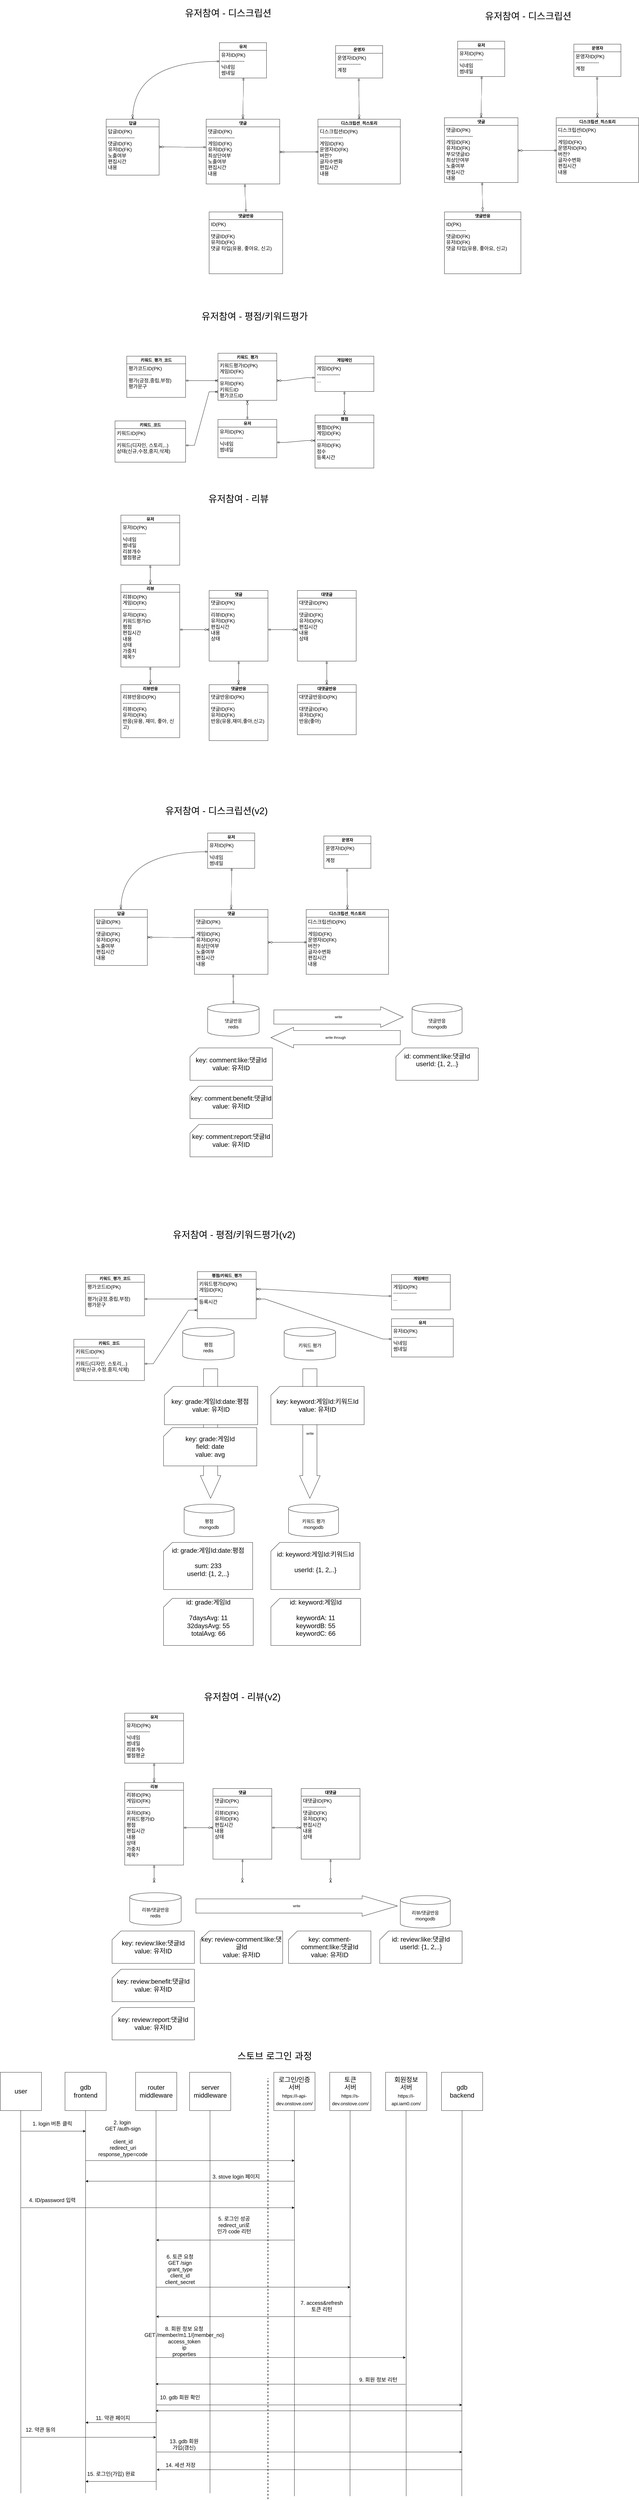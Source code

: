 <mxfile version="21.2.3" type="github">
  <diagram name="페이지-1" id="NXQ9NU0Bod8_7ZX_dJSs">
    <mxGraphModel dx="5349" dy="1548" grid="1" gridSize="10" guides="1" tooltips="1" connect="1" arrows="1" fold="1" page="1" pageScale="1" pageWidth="827" pageHeight="1169" math="0" shadow="0">
      <root>
        <mxCell id="0" />
        <mxCell id="1" parent="0" />
        <mxCell id="icVDSUs0Ne6PfwWQ9WC2-41" value="유저" style="swimlane;fontStyle=1;childLayout=stackLayout;horizontal=1;startSize=26;horizontalStack=0;resizeParent=1;resizeParentMax=0;resizeLast=0;collapsible=1;marginBottom=0;align=center;fontSize=14;" parent="1" vertex="1">
          <mxGeometry x="-185" y="250" width="160" height="120" as="geometry" />
        </mxCell>
        <mxCell id="icVDSUs0Ne6PfwWQ9WC2-42" value="유저ID(PK)&lt;br&gt;--------------&lt;br style=&quot;font-size: 17px;&quot;&gt;닉네임&lt;br style=&quot;font-size: 17px;&quot;&gt;썸네일" style="text;strokeColor=none;fillColor=none;spacingLeft=4;spacingRight=4;overflow=hidden;rotatable=0;points=[[0,0.5],[1,0.5]];portConstraint=eastwest;fontSize=17;whiteSpace=wrap;html=1;verticalAlign=top;spacingTop=0;horizontal=1;" parent="icVDSUs0Ne6PfwWQ9WC2-41" vertex="1">
          <mxGeometry y="26" width="160" height="94" as="geometry" />
        </mxCell>
        <mxCell id="icVDSUs0Ne6PfwWQ9WC2-45" value="운영자" style="swimlane;fontStyle=1;childLayout=stackLayout;horizontal=1;startSize=26;horizontalStack=0;resizeParent=1;resizeParentMax=0;resizeLast=0;collapsible=1;marginBottom=0;align=center;fontSize=14;" parent="1" vertex="1">
          <mxGeometry x="210" y="260" width="160" height="110" as="geometry" />
        </mxCell>
        <mxCell id="icVDSUs0Ne6PfwWQ9WC2-46" value="운영자ID(PK)&lt;br&gt;--------------&lt;br&gt;계정" style="text;strokeColor=none;fillColor=none;spacingLeft=4;spacingRight=4;overflow=hidden;rotatable=0;points=[[0,0.5],[1,0.5]];portConstraint=eastwest;fontSize=17;whiteSpace=wrap;html=1;verticalAlign=top;spacingTop=0;horizontal=1;" parent="icVDSUs0Ne6PfwWQ9WC2-45" vertex="1">
          <mxGeometry y="26" width="160" height="84" as="geometry" />
        </mxCell>
        <mxCell id="icVDSUs0Ne6PfwWQ9WC2-49" value="댓글" style="swimlane;fontStyle=1;childLayout=stackLayout;horizontal=1;startSize=26;horizontalStack=0;resizeParent=1;resizeParentMax=0;resizeLast=0;collapsible=1;marginBottom=0;align=center;fontSize=14;" parent="1" vertex="1">
          <mxGeometry x="-230" y="510" width="250" height="220" as="geometry" />
        </mxCell>
        <mxCell id="icVDSUs0Ne6PfwWQ9WC2-50" value="댓글ID(PK)&lt;br&gt;----------------&lt;br&gt;게임ID(FK)&lt;br&gt;유저ID(FK)&lt;br&gt;부모댓글ID&lt;br&gt;최상단여부&lt;br&gt;노출여부&lt;br&gt;편집시간&lt;br&gt;내용" style="text;strokeColor=none;fillColor=none;spacingLeft=4;spacingRight=4;overflow=hidden;rotatable=0;points=[[0,0.5],[1,0.5]];portConstraint=eastwest;fontSize=17;whiteSpace=wrap;html=1;verticalAlign=top;spacingTop=0;horizontal=1;" parent="icVDSUs0Ne6PfwWQ9WC2-49" vertex="1">
          <mxGeometry y="26" width="250" height="194" as="geometry" />
        </mxCell>
        <mxCell id="icVDSUs0Ne6PfwWQ9WC2-51" value="댓글반응" style="swimlane;fontStyle=1;childLayout=stackLayout;horizontal=1;startSize=26;horizontalStack=0;resizeParent=1;resizeParentMax=0;resizeLast=0;collapsible=1;marginBottom=0;align=center;fontSize=14;" parent="1" vertex="1">
          <mxGeometry x="-230" y="830" width="260" height="210" as="geometry" />
        </mxCell>
        <mxCell id="icVDSUs0Ne6PfwWQ9WC2-52" value="ID(PK)&lt;br style=&quot;border-color: var(--border-color);&quot;&gt;------------&lt;br&gt;댓글ID(FK)&lt;br style=&quot;border-color: var(--border-color);&quot;&gt;유저ID(FK)&lt;br style=&quot;border-color: var(--border-color);&quot;&gt;댓글 타입(유용, 좋아요, 신고)" style="text;strokeColor=none;fillColor=none;spacingLeft=4;spacingRight=4;overflow=hidden;rotatable=0;points=[[0,0.5],[1,0.5]];portConstraint=eastwest;fontSize=17;whiteSpace=wrap;html=1;verticalAlign=top;spacingTop=0;horizontal=1;" parent="icVDSUs0Ne6PfwWQ9WC2-51" vertex="1">
          <mxGeometry y="26" width="260" height="184" as="geometry" />
        </mxCell>
        <mxCell id="icVDSUs0Ne6PfwWQ9WC2-54" value="디스크립션_히스토리" style="swimlane;fontStyle=1;childLayout=stackLayout;horizontal=1;startSize=26;horizontalStack=0;resizeParent=1;resizeParentMax=0;resizeLast=0;collapsible=1;marginBottom=0;align=center;fontSize=14;" parent="1" vertex="1">
          <mxGeometry x="150" y="510" width="280" height="220" as="geometry" />
        </mxCell>
        <mxCell id="icVDSUs0Ne6PfwWQ9WC2-55" value="디스크립션ID(PK)&lt;br&gt;--------------&lt;br&gt;게임ID(FK)&lt;br&gt;운영자ID(FK)&lt;br&gt;버전?&lt;br style=&quot;border-color: var(--border-color);&quot;&gt;글자수변화&lt;br&gt;편집시간&lt;br style=&quot;border-color: var(--border-color);&quot;&gt;내용" style="text;strokeColor=none;fillColor=none;spacingLeft=4;spacingRight=4;overflow=hidden;rotatable=0;points=[[0,0.5],[1,0.5]];portConstraint=eastwest;fontSize=17;whiteSpace=wrap;html=1;verticalAlign=top;spacingTop=0;horizontal=1;" parent="icVDSUs0Ne6PfwWQ9WC2-54" vertex="1">
          <mxGeometry y="26" width="280" height="194" as="geometry" />
        </mxCell>
        <mxCell id="icVDSUs0Ne6PfwWQ9WC2-56" value="" style="edgeStyle=orthogonalEdgeStyle;fontSize=12;html=1;endArrow=ERzeroToMany;startArrow=ERmandOne;rounded=0;entryX=0.5;entryY=0;entryDx=0;entryDy=0;exitX=0.494;exitY=1.012;exitDx=0;exitDy=0;exitPerimeter=0;curved=1;" parent="1" source="icVDSUs0Ne6PfwWQ9WC2-46" target="icVDSUs0Ne6PfwWQ9WC2-54" edge="1">
          <mxGeometry width="100" height="100" relative="1" as="geometry">
            <mxPoint x="-110" y="520" as="sourcePoint" />
            <mxPoint x="-10" y="420" as="targetPoint" />
          </mxGeometry>
        </mxCell>
        <mxCell id="icVDSUs0Ne6PfwWQ9WC2-57" value="" style="edgeStyle=orthogonalEdgeStyle;fontSize=12;html=1;endArrow=ERzeroToMany;startArrow=ERmandOne;rounded=0;exitX=0.51;exitY=0.989;exitDx=0;exitDy=0;exitPerimeter=0;curved=1;" parent="1" source="icVDSUs0Ne6PfwWQ9WC2-42" target="icVDSUs0Ne6PfwWQ9WC2-49" edge="1">
          <mxGeometry width="100" height="100" relative="1" as="geometry">
            <mxPoint x="-10" y="340" as="sourcePoint" />
            <mxPoint x="-9" y="479" as="targetPoint" />
          </mxGeometry>
        </mxCell>
        <mxCell id="icVDSUs0Ne6PfwWQ9WC2-58" value="" style="edgeStyle=orthogonalEdgeStyle;fontSize=12;html=1;endArrow=ERzeroToMany;startArrow=ERmandOne;rounded=0;exitX=0.008;exitY=0.438;exitDx=0;exitDy=0;exitPerimeter=0;curved=1;entryX=0.999;entryY=0.44;entryDx=0;entryDy=0;entryPerimeter=0;" parent="1" source="icVDSUs0Ne6PfwWQ9WC2-55" target="icVDSUs0Ne6PfwWQ9WC2-50" edge="1">
          <mxGeometry width="100" height="100" relative="1" as="geometry">
            <mxPoint x="-93" y="349" as="sourcePoint" />
            <mxPoint x="-95" y="520" as="targetPoint" />
          </mxGeometry>
        </mxCell>
        <mxCell id="icVDSUs0Ne6PfwWQ9WC2-60" value="" style="edgeStyle=orthogonalEdgeStyle;fontSize=12;html=1;endArrow=ERzeroToOne;startArrow=ERmandOne;rounded=0;exitX=0.513;exitY=0.998;exitDx=0;exitDy=0;exitPerimeter=0;entryX=0.5;entryY=0;entryDx=0;entryDy=0;curved=1;" parent="1" source="icVDSUs0Ne6PfwWQ9WC2-50" target="icVDSUs0Ne6PfwWQ9WC2-51" edge="1">
          <mxGeometry width="100" height="100" relative="1" as="geometry">
            <mxPoint x="-20" y="620" as="sourcePoint" />
            <mxPoint x="80" y="520" as="targetPoint" />
          </mxGeometry>
        </mxCell>
        <mxCell id="icVDSUs0Ne6PfwWQ9WC2-61" value="유저" style="swimlane;fontStyle=1;childLayout=stackLayout;horizontal=1;startSize=26;horizontalStack=0;resizeParent=1;resizeParentMax=0;resizeLast=0;collapsible=1;marginBottom=0;align=center;fontSize=14;" parent="1" vertex="1">
          <mxGeometry x="-995" y="255" width="160" height="120" as="geometry" />
        </mxCell>
        <mxCell id="icVDSUs0Ne6PfwWQ9WC2-62" value="유저ID(PK)&lt;br&gt;--------------&lt;br style=&quot;font-size: 17px;&quot;&gt;닉네임&lt;br style=&quot;font-size: 17px;&quot;&gt;썸네일" style="text;strokeColor=none;fillColor=none;spacingLeft=4;spacingRight=4;overflow=hidden;rotatable=0;points=[[0,0.5],[1,0.5]];portConstraint=eastwest;fontSize=17;whiteSpace=wrap;html=1;verticalAlign=top;spacingTop=0;horizontal=1;" parent="icVDSUs0Ne6PfwWQ9WC2-61" vertex="1">
          <mxGeometry y="26" width="160" height="94" as="geometry" />
        </mxCell>
        <mxCell id="icVDSUs0Ne6PfwWQ9WC2-63" value="운영자" style="swimlane;fontStyle=1;childLayout=stackLayout;horizontal=1;startSize=26;horizontalStack=0;resizeParent=1;resizeParentMax=0;resizeLast=0;collapsible=1;marginBottom=0;align=center;fontSize=14;" parent="1" vertex="1">
          <mxGeometry x="-600" y="265" width="160" height="110" as="geometry" />
        </mxCell>
        <mxCell id="icVDSUs0Ne6PfwWQ9WC2-64" value="운영자ID(PK)&lt;br&gt;--------------&lt;br&gt;계정" style="text;strokeColor=none;fillColor=none;spacingLeft=4;spacingRight=4;overflow=hidden;rotatable=0;points=[[0,0.5],[1,0.5]];portConstraint=eastwest;fontSize=17;whiteSpace=wrap;html=1;verticalAlign=top;spacingTop=0;horizontal=1;" parent="icVDSUs0Ne6PfwWQ9WC2-63" vertex="1">
          <mxGeometry y="26" width="160" height="84" as="geometry" />
        </mxCell>
        <mxCell id="icVDSUs0Ne6PfwWQ9WC2-65" value="댓글" style="swimlane;fontStyle=1;childLayout=stackLayout;horizontal=1;startSize=26;horizontalStack=0;resizeParent=1;resizeParentMax=0;resizeLast=0;collapsible=1;marginBottom=0;align=center;fontSize=14;" parent="1" vertex="1">
          <mxGeometry x="-1040" y="515" width="250" height="220" as="geometry" />
        </mxCell>
        <mxCell id="icVDSUs0Ne6PfwWQ9WC2-66" value="댓글ID(PK)&lt;br&gt;----------------&lt;br&gt;게임ID(FK)&lt;br&gt;유저ID(FK)&lt;br&gt;최상단여부&lt;br&gt;노출여부&lt;br&gt;편집시간&lt;br&gt;내용" style="text;strokeColor=none;fillColor=none;spacingLeft=4;spacingRight=4;overflow=hidden;rotatable=0;points=[[0,0.5],[1,0.5]];portConstraint=eastwest;fontSize=17;whiteSpace=wrap;html=1;verticalAlign=top;spacingTop=0;horizontal=1;" parent="icVDSUs0Ne6PfwWQ9WC2-65" vertex="1">
          <mxGeometry y="26" width="250" height="194" as="geometry" />
        </mxCell>
        <mxCell id="icVDSUs0Ne6PfwWQ9WC2-67" value="댓글반응" style="swimlane;fontStyle=1;childLayout=stackLayout;horizontal=1;startSize=26;horizontalStack=0;resizeParent=1;resizeParentMax=0;resizeLast=0;collapsible=1;marginBottom=0;align=center;fontSize=14;" parent="1" vertex="1">
          <mxGeometry x="-1030" y="830" width="250" height="210" as="geometry" />
        </mxCell>
        <mxCell id="icVDSUs0Ne6PfwWQ9WC2-68" value="ID(PK)&lt;br style=&quot;border-color: var(--border-color);&quot;&gt;------------&lt;br&gt;댓글ID(FK)&lt;br style=&quot;border-color: var(--border-color);&quot;&gt;유저ID(FK)&lt;br style=&quot;border-color: var(--border-color);&quot;&gt;댓글 타입(유용, 좋아요, 신고)&lt;br style=&quot;border-color: var(--border-color);&quot;&gt;" style="text;strokeColor=none;fillColor=none;spacingLeft=4;spacingRight=4;overflow=hidden;rotatable=0;points=[[0,0.5],[1,0.5]];portConstraint=eastwest;fontSize=17;whiteSpace=wrap;html=1;verticalAlign=top;spacingTop=0;horizontal=1;" parent="icVDSUs0Ne6PfwWQ9WC2-67" vertex="1">
          <mxGeometry y="26" width="250" height="184" as="geometry" />
        </mxCell>
        <mxCell id="icVDSUs0Ne6PfwWQ9WC2-69" value="디스크립션_히스토리" style="swimlane;fontStyle=1;childLayout=stackLayout;horizontal=1;startSize=26;horizontalStack=0;resizeParent=1;resizeParentMax=0;resizeLast=0;collapsible=1;marginBottom=0;align=center;fontSize=14;" parent="1" vertex="1">
          <mxGeometry x="-660" y="515" width="280" height="220" as="geometry" />
        </mxCell>
        <mxCell id="icVDSUs0Ne6PfwWQ9WC2-70" value="디스크립션ID(PK)&lt;br&gt;--------------&lt;br&gt;게임ID(FK)&lt;br&gt;운영자ID(FK)&lt;br&gt;버전?&lt;br style=&quot;border-color: var(--border-color);&quot;&gt;글자수변화&lt;br&gt;편집시간&lt;br style=&quot;border-color: var(--border-color);&quot;&gt;내용" style="text;strokeColor=none;fillColor=none;spacingLeft=4;spacingRight=4;overflow=hidden;rotatable=0;points=[[0,0.5],[1,0.5]];portConstraint=eastwest;fontSize=17;whiteSpace=wrap;html=1;verticalAlign=top;spacingTop=0;horizontal=1;" parent="icVDSUs0Ne6PfwWQ9WC2-69" vertex="1">
          <mxGeometry y="26" width="280" height="194" as="geometry" />
        </mxCell>
        <mxCell id="icVDSUs0Ne6PfwWQ9WC2-71" value="" style="edgeStyle=orthogonalEdgeStyle;fontSize=12;html=1;endArrow=ERzeroToMany;startArrow=ERmandOne;rounded=0;entryX=0.5;entryY=0;entryDx=0;entryDy=0;exitX=0.494;exitY=1.012;exitDx=0;exitDy=0;exitPerimeter=0;curved=1;" parent="1" source="icVDSUs0Ne6PfwWQ9WC2-64" target="icVDSUs0Ne6PfwWQ9WC2-69" edge="1">
          <mxGeometry width="100" height="100" relative="1" as="geometry">
            <mxPoint x="-920" y="525" as="sourcePoint" />
            <mxPoint x="-820" y="425" as="targetPoint" />
          </mxGeometry>
        </mxCell>
        <mxCell id="icVDSUs0Ne6PfwWQ9WC2-72" value="" style="edgeStyle=orthogonalEdgeStyle;fontSize=12;html=1;endArrow=ERzeroToMany;startArrow=ERmandOne;rounded=0;exitX=0.51;exitY=0.989;exitDx=0;exitDy=0;exitPerimeter=0;curved=1;" parent="1" source="icVDSUs0Ne6PfwWQ9WC2-62" target="icVDSUs0Ne6PfwWQ9WC2-65" edge="1">
          <mxGeometry width="100" height="100" relative="1" as="geometry">
            <mxPoint x="-820" y="345" as="sourcePoint" />
            <mxPoint x="-819" y="484" as="targetPoint" />
          </mxGeometry>
        </mxCell>
        <mxCell id="icVDSUs0Ne6PfwWQ9WC2-73" value="" style="edgeStyle=orthogonalEdgeStyle;fontSize=12;html=1;endArrow=ERzeroToMany;startArrow=ERmandOne;rounded=0;exitX=0.008;exitY=0.438;exitDx=0;exitDy=0;exitPerimeter=0;curved=1;entryX=0.999;entryY=0.44;entryDx=0;entryDy=0;entryPerimeter=0;" parent="1" source="icVDSUs0Ne6PfwWQ9WC2-70" target="icVDSUs0Ne6PfwWQ9WC2-66" edge="1">
          <mxGeometry width="100" height="100" relative="1" as="geometry">
            <mxPoint x="-903" y="354" as="sourcePoint" />
            <mxPoint x="-905" y="525" as="targetPoint" />
          </mxGeometry>
        </mxCell>
        <mxCell id="icVDSUs0Ne6PfwWQ9WC2-76" value="답글" style="swimlane;fontStyle=1;childLayout=stackLayout;horizontal=1;startSize=26;horizontalStack=0;resizeParent=1;resizeParentMax=0;resizeLast=0;collapsible=1;marginBottom=0;align=center;fontSize=14;" parent="1" vertex="1">
          <mxGeometry x="-1380" y="515" width="180" height="190" as="geometry" />
        </mxCell>
        <mxCell id="icVDSUs0Ne6PfwWQ9WC2-77" value="답글ID(PK)&lt;br style=&quot;border-color: var(--border-color);&quot;&gt;----------------&lt;br&gt;댓글ID(FK)&lt;br style=&quot;border-color: var(--border-color);&quot;&gt;유저ID(FK)&lt;br style=&quot;border-color: var(--border-color);&quot;&gt;노출여부&lt;br style=&quot;border-color: var(--border-color);&quot;&gt;편집시간&lt;br style=&quot;border-color: var(--border-color);&quot;&gt;내용" style="text;strokeColor=none;fillColor=none;spacingLeft=4;spacingRight=4;overflow=hidden;rotatable=0;points=[[0,0.5],[1,0.5]];portConstraint=eastwest;fontSize=17;whiteSpace=wrap;html=1;verticalAlign=top;spacingTop=0;horizontal=1;" parent="icVDSUs0Ne6PfwWQ9WC2-76" vertex="1">
          <mxGeometry y="26" width="180" height="164" as="geometry" />
        </mxCell>
        <mxCell id="icVDSUs0Ne6PfwWQ9WC2-78" value="" style="edgeStyle=orthogonalEdgeStyle;fontSize=12;html=1;endArrow=ERzeroToMany;startArrow=ERmandOne;rounded=0;curved=1;entryX=1.002;entryY=0.415;entryDx=0;entryDy=0;entryPerimeter=0;" parent="1" target="icVDSUs0Ne6PfwWQ9WC2-77" edge="1">
          <mxGeometry width="100" height="100" relative="1" as="geometry">
            <mxPoint x="-1040" y="610" as="sourcePoint" />
            <mxPoint x="-1210" y="611" as="targetPoint" />
          </mxGeometry>
        </mxCell>
        <mxCell id="icVDSUs0Ne6PfwWQ9WC2-79" value="" style="edgeStyle=orthogonalEdgeStyle;fontSize=12;html=1;endArrow=ERzeroToMany;startArrow=ERmandOne;rounded=0;exitX=0.004;exitY=0.397;exitDx=0;exitDy=0;exitPerimeter=0;curved=1;entryX=0.5;entryY=0;entryDx=0;entryDy=0;" parent="1" source="icVDSUs0Ne6PfwWQ9WC2-62" target="icVDSUs0Ne6PfwWQ9WC2-76" edge="1">
          <mxGeometry width="100" height="100" relative="1" as="geometry">
            <mxPoint x="-1130" y="290" as="sourcePoint" />
            <mxPoint x="-1132" y="431" as="targetPoint" />
          </mxGeometry>
        </mxCell>
        <mxCell id="icVDSUs0Ne6PfwWQ9WC2-80" value="" style="edgeStyle=orthogonalEdgeStyle;fontSize=12;html=1;endArrow=ERmandOne;startArrow=ERmandOne;rounded=0;exitX=0.5;exitY=0;exitDx=0;exitDy=0;entryX=0.527;entryY=1.003;entryDx=0;entryDy=0;entryPerimeter=0;curved=1;" parent="1" source="icVDSUs0Ne6PfwWQ9WC2-67" target="icVDSUs0Ne6PfwWQ9WC2-66" edge="1">
          <mxGeometry width="100" height="100" relative="1" as="geometry">
            <mxPoint x="-950" y="780" as="sourcePoint" />
            <mxPoint x="-910" y="750" as="targetPoint" />
          </mxGeometry>
        </mxCell>
        <mxCell id="7fgGwh9zjxChW4Q7IRE5-1" value="&lt;font style=&quot;font-size: 32px;&quot;&gt;유저참여 - 디스크립션&lt;/font&gt;" style="text;html=1;strokeColor=none;fillColor=none;align=center;verticalAlign=middle;whiteSpace=wrap;rounded=0;" parent="1" vertex="1">
          <mxGeometry x="-1220" y="110" width="510" height="90" as="geometry" />
        </mxCell>
        <mxCell id="7fgGwh9zjxChW4Q7IRE5-2" value="&lt;font style=&quot;font-size: 32px;&quot;&gt;유저참여 - 평점/키워드평가&lt;/font&gt;" style="text;html=1;strokeColor=none;fillColor=none;align=center;verticalAlign=middle;whiteSpace=wrap;rounded=0;" parent="1" vertex="1">
          <mxGeometry x="-1130" y="1140" width="510" height="90" as="geometry" />
        </mxCell>
        <mxCell id="7fgGwh9zjxChW4Q7IRE5-4" value="유저" style="swimlane;fontStyle=1;childLayout=stackLayout;horizontal=1;startSize=26;horizontalStack=0;resizeParent=1;resizeParentMax=0;resizeLast=0;collapsible=1;marginBottom=0;align=center;fontSize=14;" parent="1" vertex="1">
          <mxGeometry x="-1000" y="1535" width="200" height="130" as="geometry" />
        </mxCell>
        <mxCell id="7fgGwh9zjxChW4Q7IRE5-5" value="유저ID(PK)&lt;br&gt;--------------&lt;br style=&quot;font-size: 17px;&quot;&gt;닉네임&lt;br style=&quot;font-size: 17px;&quot;&gt;썸네일" style="text;strokeColor=none;fillColor=none;spacingLeft=4;spacingRight=4;overflow=hidden;rotatable=0;points=[[0,0.5],[1,0.5]];portConstraint=eastwest;fontSize=17;whiteSpace=wrap;html=1;verticalAlign=top;spacingTop=0;horizontal=1;" parent="7fgGwh9zjxChW4Q7IRE5-4" vertex="1">
          <mxGeometry y="26" width="200" height="104" as="geometry" />
        </mxCell>
        <mxCell id="7fgGwh9zjxChW4Q7IRE5-6" value="게임메인" style="swimlane;fontStyle=1;childLayout=stackLayout;horizontal=1;startSize=26;horizontalStack=0;resizeParent=1;resizeParentMax=0;resizeLast=0;collapsible=1;marginBottom=0;align=center;fontSize=14;" parent="1" vertex="1">
          <mxGeometry x="-670" y="1320" width="200" height="120" as="geometry" />
        </mxCell>
        <mxCell id="7fgGwh9zjxChW4Q7IRE5-7" value="게임ID(PK)&lt;br&gt;--------------&lt;br style=&quot;font-size: 17px;&quot;&gt;..." style="text;strokeColor=none;fillColor=none;spacingLeft=4;spacingRight=4;overflow=hidden;rotatable=0;points=[[0,0.5],[1,0.5]];portConstraint=eastwest;fontSize=17;whiteSpace=wrap;html=1;verticalAlign=top;spacingTop=0;horizontal=1;" parent="7fgGwh9zjxChW4Q7IRE5-6" vertex="1">
          <mxGeometry y="26" width="200" height="94" as="geometry" />
        </mxCell>
        <mxCell id="7fgGwh9zjxChW4Q7IRE5-8" value="평점" style="swimlane;fontStyle=1;childLayout=stackLayout;horizontal=1;startSize=26;horizontalStack=0;resizeParent=1;resizeParentMax=0;resizeLast=0;collapsible=1;marginBottom=0;align=center;fontSize=14;" parent="1" vertex="1">
          <mxGeometry x="-670" y="1520" width="200" height="180" as="geometry" />
        </mxCell>
        <mxCell id="7fgGwh9zjxChW4Q7IRE5-9" value="평점ID(PK)&lt;br&gt;게임ID(FK)&lt;br&gt;--------------&lt;br&gt;유저ID(FK)&lt;br&gt;점수&lt;br&gt;등록시간" style="text;strokeColor=none;fillColor=none;spacingLeft=4;spacingRight=4;overflow=hidden;rotatable=0;points=[[0,0.5],[1,0.5]];portConstraint=eastwest;fontSize=17;whiteSpace=wrap;html=1;verticalAlign=top;spacingTop=0;horizontal=1;" parent="7fgGwh9zjxChW4Q7IRE5-8" vertex="1">
          <mxGeometry y="26" width="200" height="154" as="geometry" />
        </mxCell>
        <mxCell id="7fgGwh9zjxChW4Q7IRE5-11" value="키워드_평가" style="swimlane;fontStyle=1;childLayout=stackLayout;horizontal=1;startSize=26;horizontalStack=0;resizeParent=1;resizeParentMax=0;resizeLast=0;collapsible=1;marginBottom=0;align=center;fontSize=14;" parent="1" vertex="1">
          <mxGeometry x="-1000" y="1310" width="200" height="160" as="geometry" />
        </mxCell>
        <mxCell id="7fgGwh9zjxChW4Q7IRE5-12" value="키워드평가ID(PK)&lt;br&gt;게임ID(FK)&lt;br&gt;--------------&lt;br&gt;유저ID(FK)&lt;br&gt;키워드ID&lt;br&gt;평가코드ID" style="text;strokeColor=none;fillColor=none;spacingLeft=4;spacingRight=4;overflow=hidden;rotatable=0;points=[[0,0.5],[1,0.5]];portConstraint=eastwest;fontSize=17;whiteSpace=wrap;html=1;verticalAlign=top;spacingTop=0;horizontal=1;" parent="7fgGwh9zjxChW4Q7IRE5-11" vertex="1">
          <mxGeometry y="26" width="200" height="134" as="geometry" />
        </mxCell>
        <mxCell id="7fgGwh9zjxChW4Q7IRE5-13" value="키워드_코드" style="swimlane;fontStyle=1;childLayout=stackLayout;horizontal=1;startSize=26;horizontalStack=0;resizeParent=1;resizeParentMax=0;resizeLast=0;collapsible=1;marginBottom=0;align=center;fontSize=14;" parent="1" vertex="1">
          <mxGeometry x="-1350" y="1540" width="240" height="140" as="geometry" />
        </mxCell>
        <mxCell id="7fgGwh9zjxChW4Q7IRE5-14" value="키워드ID(PK)&lt;br&gt;--------------&lt;br&gt;키워드(디자인, 스토리,..)&lt;br&gt;상태(신규,수정,중지,삭제)" style="text;strokeColor=none;fillColor=none;spacingLeft=4;spacingRight=4;overflow=hidden;rotatable=0;points=[[0,0.5],[1,0.5]];portConstraint=eastwest;fontSize=17;whiteSpace=wrap;html=1;verticalAlign=top;spacingTop=0;horizontal=1;" parent="7fgGwh9zjxChW4Q7IRE5-13" vertex="1">
          <mxGeometry y="26" width="240" height="114" as="geometry" />
        </mxCell>
        <mxCell id="7fgGwh9zjxChW4Q7IRE5-17" value="키워드_평가_코드" style="swimlane;fontStyle=1;childLayout=stackLayout;horizontal=1;startSize=26;horizontalStack=0;resizeParent=1;resizeParentMax=0;resizeLast=0;collapsible=1;marginBottom=0;align=center;fontSize=14;" parent="1" vertex="1">
          <mxGeometry x="-1310" y="1320" width="200" height="140" as="geometry" />
        </mxCell>
        <mxCell id="7fgGwh9zjxChW4Q7IRE5-18" value="평가코드ID(PK)&lt;br&gt;--------------&lt;br&gt;평가(긍정,중립,부정)&lt;br&gt;평가문구" style="text;strokeColor=none;fillColor=none;spacingLeft=4;spacingRight=4;overflow=hidden;rotatable=0;points=[[0,0.5],[1,0.5]];portConstraint=eastwest;fontSize=17;whiteSpace=wrap;html=1;verticalAlign=top;spacingTop=0;horizontal=1;" parent="7fgGwh9zjxChW4Q7IRE5-17" vertex="1">
          <mxGeometry y="26" width="200" height="114" as="geometry" />
        </mxCell>
        <mxCell id="7fgGwh9zjxChW4Q7IRE5-26" value="" style="edgeStyle=entityRelationEdgeStyle;fontSize=12;html=1;endArrow=ERzeroToMany;startArrow=ERmandOne;rounded=0;entryX=1;entryY=0.5;entryDx=0;entryDy=0;" parent="1" source="7fgGwh9zjxChW4Q7IRE5-7" target="7fgGwh9zjxChW4Q7IRE5-12" edge="1">
          <mxGeometry width="100" height="100" relative="1" as="geometry">
            <mxPoint x="-950" y="1490" as="sourcePoint" />
            <mxPoint x="-850" y="1390" as="targetPoint" />
          </mxGeometry>
        </mxCell>
        <mxCell id="7fgGwh9zjxChW4Q7IRE5-27" value="" style="edgeStyle=entityRelationEdgeStyle;fontSize=12;html=1;endArrow=ERoneToMany;startArrow=ERmandOne;rounded=0;entryX=0;entryY=0.5;entryDx=0;entryDy=0;" parent="1" source="7fgGwh9zjxChW4Q7IRE5-18" target="7fgGwh9zjxChW4Q7IRE5-12" edge="1">
          <mxGeometry width="100" height="100" relative="1" as="geometry">
            <mxPoint x="-950" y="1490" as="sourcePoint" />
            <mxPoint x="-850" y="1390" as="targetPoint" />
          </mxGeometry>
        </mxCell>
        <mxCell id="7fgGwh9zjxChW4Q7IRE5-28" value="" style="edgeStyle=entityRelationEdgeStyle;fontSize=12;html=1;endArrow=ERoneToMany;startArrow=ERmandOne;rounded=0;exitX=1;exitY=0.5;exitDx=0;exitDy=0;" parent="1" source="7fgGwh9zjxChW4Q7IRE5-14" edge="1">
          <mxGeometry width="100" height="100" relative="1" as="geometry">
            <mxPoint x="-1100" y="1413" as="sourcePoint" />
            <mxPoint x="-1000" y="1441" as="targetPoint" />
          </mxGeometry>
        </mxCell>
        <mxCell id="7fgGwh9zjxChW4Q7IRE5-33" value="" style="fontSize=12;html=1;endArrow=ERzeroToMany;startArrow=ERmandOne;rounded=0;entryX=0.5;entryY=0;entryDx=0;entryDy=0;" parent="1" target="7fgGwh9zjxChW4Q7IRE5-8" edge="1">
          <mxGeometry width="100" height="100" relative="1" as="geometry">
            <mxPoint x="-570" y="1440" as="sourcePoint" />
            <mxPoint x="-850" y="1390" as="targetPoint" />
          </mxGeometry>
        </mxCell>
        <mxCell id="7fgGwh9zjxChW4Q7IRE5-34" value="&lt;font style=&quot;font-size: 32px;&quot;&gt;유저참여 - 리뷰&lt;/font&gt;" style="text;html=1;strokeColor=none;fillColor=none;align=center;verticalAlign=middle;whiteSpace=wrap;rounded=0;" parent="1" vertex="1">
          <mxGeometry x="-1185" y="1760" width="510" height="90" as="geometry" />
        </mxCell>
        <mxCell id="7fgGwh9zjxChW4Q7IRE5-35" value="유저" style="swimlane;fontStyle=1;childLayout=stackLayout;horizontal=1;startSize=26;horizontalStack=0;resizeParent=1;resizeParentMax=0;resizeLast=0;collapsible=1;marginBottom=0;align=center;fontSize=14;" parent="1" vertex="1">
          <mxGeometry x="-1330" y="1860" width="200" height="170" as="geometry" />
        </mxCell>
        <mxCell id="7fgGwh9zjxChW4Q7IRE5-36" value="유저ID(PK)&lt;br&gt;--------------&lt;br style=&quot;font-size: 17px;&quot;&gt;닉네임&lt;br style=&quot;font-size: 17px;&quot;&gt;썸네일&lt;br&gt;리뷰개수&lt;br&gt;별점평균" style="text;strokeColor=none;fillColor=none;spacingLeft=4;spacingRight=4;overflow=hidden;rotatable=0;points=[[0,0.5],[1,0.5]];portConstraint=eastwest;fontSize=17;whiteSpace=wrap;html=1;verticalAlign=top;spacingTop=0;horizontal=1;" parent="7fgGwh9zjxChW4Q7IRE5-35" vertex="1">
          <mxGeometry y="26" width="200" height="144" as="geometry" />
        </mxCell>
        <mxCell id="7fgGwh9zjxChW4Q7IRE5-39" value="리뷰반응" style="swimlane;fontStyle=1;childLayout=stackLayout;horizontal=1;startSize=26;horizontalStack=0;resizeParent=1;resizeParentMax=0;resizeLast=0;collapsible=1;marginBottom=0;align=center;fontSize=14;" parent="1" vertex="1">
          <mxGeometry x="-1330" y="2436" width="200" height="180" as="geometry" />
        </mxCell>
        <mxCell id="7fgGwh9zjxChW4Q7IRE5-40" value="리뷰반응ID(PK)&lt;br&gt;--------------&lt;br&gt;리뷰ID(FK)&lt;br&gt;유저ID(FK)&lt;br&gt;반응(유용, 재미, 좋아, 신고)" style="text;strokeColor=none;fillColor=none;spacingLeft=4;spacingRight=4;overflow=hidden;rotatable=0;points=[[0,0.5],[1,0.5]];portConstraint=eastwest;fontSize=17;whiteSpace=wrap;html=1;verticalAlign=top;spacingTop=0;horizontal=1;" parent="7fgGwh9zjxChW4Q7IRE5-39" vertex="1">
          <mxGeometry y="26" width="200" height="154" as="geometry" />
        </mxCell>
        <mxCell id="7fgGwh9zjxChW4Q7IRE5-41" value="리뷰" style="swimlane;fontStyle=1;childLayout=stackLayout;horizontal=1;startSize=26;horizontalStack=0;resizeParent=1;resizeParentMax=0;resizeLast=0;collapsible=1;marginBottom=0;align=center;fontSize=14;" parent="1" vertex="1">
          <mxGeometry x="-1330" y="2096" width="200" height="280" as="geometry" />
        </mxCell>
        <mxCell id="7fgGwh9zjxChW4Q7IRE5-42" value="리뷰ID(PK)&lt;br&gt;게임ID(FK)&lt;br&gt;--------------&lt;br&gt;유저ID(FK)&lt;br&gt;키워드평가ID&lt;br&gt;평점&lt;br&gt;편집시간&lt;br&gt;내용&lt;br&gt;상태&lt;br&gt;가중치&lt;br&gt;제목?" style="text;strokeColor=none;fillColor=none;spacingLeft=4;spacingRight=4;overflow=hidden;rotatable=0;points=[[0,0.5],[1,0.5]];portConstraint=eastwest;fontSize=17;whiteSpace=wrap;html=1;verticalAlign=top;spacingTop=0;horizontal=1;" parent="7fgGwh9zjxChW4Q7IRE5-41" vertex="1">
          <mxGeometry y="26" width="200" height="254" as="geometry" />
        </mxCell>
        <mxCell id="7fgGwh9zjxChW4Q7IRE5-43" value="댓글반응" style="swimlane;fontStyle=1;childLayout=stackLayout;horizontal=1;startSize=26;horizontalStack=0;resizeParent=1;resizeParentMax=0;resizeLast=0;collapsible=1;marginBottom=0;align=center;fontSize=14;" parent="1" vertex="1">
          <mxGeometry x="-1030" y="2436" width="200" height="190" as="geometry" />
        </mxCell>
        <mxCell id="7fgGwh9zjxChW4Q7IRE5-44" value="댓글반응ID(PK)&lt;br&gt;--------------&lt;br&gt;댓글ID(FK)&lt;br&gt;유저ID(FK)&lt;br&gt;반응(유용,재미,좋아,신고)&lt;br&gt;" style="text;strokeColor=none;fillColor=none;spacingLeft=4;spacingRight=4;overflow=hidden;rotatable=0;points=[[0,0.5],[1,0.5]];portConstraint=eastwest;fontSize=17;whiteSpace=wrap;html=1;verticalAlign=top;spacingTop=0;horizontal=1;" parent="7fgGwh9zjxChW4Q7IRE5-43" vertex="1">
          <mxGeometry y="26" width="200" height="164" as="geometry" />
        </mxCell>
        <mxCell id="7fgGwh9zjxChW4Q7IRE5-54" value="댓글" style="swimlane;fontStyle=1;childLayout=stackLayout;horizontal=1;startSize=26;horizontalStack=0;resizeParent=1;resizeParentMax=0;resizeLast=0;collapsible=1;marginBottom=0;align=center;fontSize=14;" parent="1" vertex="1">
          <mxGeometry x="-1030" y="2116" width="200" height="240" as="geometry" />
        </mxCell>
        <mxCell id="7fgGwh9zjxChW4Q7IRE5-55" value="댓글ID(PK)&lt;br&gt;--------------&lt;br&gt;리뷰ID(FK)&lt;br&gt;유저ID(FK)&lt;br&gt;편집시간&lt;br&gt;내용&lt;br&gt;상태" style="text;strokeColor=none;fillColor=none;spacingLeft=4;spacingRight=4;overflow=hidden;rotatable=0;points=[[0,0.5],[1,0.5]];portConstraint=eastwest;fontSize=17;whiteSpace=wrap;html=1;verticalAlign=top;spacingTop=0;horizontal=1;" parent="7fgGwh9zjxChW4Q7IRE5-54" vertex="1">
          <mxGeometry y="26" width="200" height="214" as="geometry" />
        </mxCell>
        <mxCell id="7fgGwh9zjxChW4Q7IRE5-56" value="대댓글반응" style="swimlane;fontStyle=1;childLayout=stackLayout;horizontal=1;startSize=26;horizontalStack=0;resizeParent=1;resizeParentMax=0;resizeLast=0;collapsible=1;marginBottom=0;align=center;fontSize=14;" parent="1" vertex="1">
          <mxGeometry x="-730" y="2436" width="200" height="170" as="geometry" />
        </mxCell>
        <mxCell id="7fgGwh9zjxChW4Q7IRE5-57" value="대댓글반응ID(PK)&lt;br&gt;-------------&lt;br&gt;대댓글ID(FK)&lt;br style=&quot;border-color: var(--border-color);&quot;&gt;유저ID(FK)&lt;br&gt;반응(좋아)&lt;br&gt;" style="text;strokeColor=none;fillColor=none;spacingLeft=4;spacingRight=4;overflow=hidden;rotatable=0;points=[[0,0.5],[1,0.5]];portConstraint=eastwest;fontSize=17;whiteSpace=wrap;html=1;verticalAlign=top;spacingTop=0;horizontal=1;" parent="7fgGwh9zjxChW4Q7IRE5-56" vertex="1">
          <mxGeometry y="26" width="200" height="144" as="geometry" />
        </mxCell>
        <mxCell id="7fgGwh9zjxChW4Q7IRE5-58" value="대댓글" style="swimlane;fontStyle=1;childLayout=stackLayout;horizontal=1;startSize=26;horizontalStack=0;resizeParent=1;resizeParentMax=0;resizeLast=0;collapsible=1;marginBottom=0;align=center;fontSize=14;" parent="1" vertex="1">
          <mxGeometry x="-730" y="2116" width="200" height="240" as="geometry" />
        </mxCell>
        <mxCell id="7fgGwh9zjxChW4Q7IRE5-59" value="대댓글ID(PK)&lt;br&gt;--------------&lt;br&gt;댓글ID(FK)&lt;br&gt;유저ID(FK)&lt;br&gt;편집시간&lt;br&gt;내용&lt;br&gt;상태" style="text;strokeColor=none;fillColor=none;spacingLeft=4;spacingRight=4;overflow=hidden;rotatable=0;points=[[0,0.5],[1,0.5]];portConstraint=eastwest;fontSize=17;whiteSpace=wrap;html=1;verticalAlign=top;spacingTop=0;horizontal=1;" parent="7fgGwh9zjxChW4Q7IRE5-58" vertex="1">
          <mxGeometry y="26" width="200" height="214" as="geometry" />
        </mxCell>
        <mxCell id="7fgGwh9zjxChW4Q7IRE5-61" value="" style="fontSize=12;html=1;endArrow=ERzeroToMany;startArrow=ERmandOne;rounded=0;entryX=0.5;entryY=0;entryDx=0;entryDy=0;" parent="1" target="7fgGwh9zjxChW4Q7IRE5-41" edge="1">
          <mxGeometry width="100" height="100" relative="1" as="geometry">
            <mxPoint x="-1230" y="2030" as="sourcePoint" />
            <mxPoint x="-1240" y="2120" as="targetPoint" />
          </mxGeometry>
        </mxCell>
        <mxCell id="7fgGwh9zjxChW4Q7IRE5-63" value="" style="fontSize=12;html=1;endArrow=ERzeroToMany;startArrow=ERmandOne;rounded=0;entryX=0;entryY=0.5;entryDx=0;entryDy=0;exitX=1;exitY=0.5;exitDx=0;exitDy=0;" parent="1" source="7fgGwh9zjxChW4Q7IRE5-42" target="7fgGwh9zjxChW4Q7IRE5-55" edge="1">
          <mxGeometry width="100" height="100" relative="1" as="geometry">
            <mxPoint x="-1220" y="2040" as="sourcePoint" />
            <mxPoint x="-1220" y="2126" as="targetPoint" />
          </mxGeometry>
        </mxCell>
        <mxCell id="7fgGwh9zjxChW4Q7IRE5-64" value="" style="fontSize=12;html=1;endArrow=ERzeroToMany;startArrow=ERmandOne;rounded=0;entryX=0;entryY=0.5;entryDx=0;entryDy=0;exitX=1;exitY=0.5;exitDx=0;exitDy=0;" parent="1" source="7fgGwh9zjxChW4Q7IRE5-55" target="7fgGwh9zjxChW4Q7IRE5-59" edge="1">
          <mxGeometry width="100" height="100" relative="1" as="geometry">
            <mxPoint x="-1120" y="2259" as="sourcePoint" />
            <mxPoint x="-1020" y="2259" as="targetPoint" />
          </mxGeometry>
        </mxCell>
        <mxCell id="7fgGwh9zjxChW4Q7IRE5-65" value="" style="fontSize=12;html=1;endArrow=ERzeroToMany;startArrow=ERmandOne;rounded=0;" parent="1" source="7fgGwh9zjxChW4Q7IRE5-42" target="7fgGwh9zjxChW4Q7IRE5-39" edge="1">
          <mxGeometry width="100" height="100" relative="1" as="geometry">
            <mxPoint x="-1230" y="2360" as="sourcePoint" />
            <mxPoint x="-1230" y="2410" as="targetPoint" />
          </mxGeometry>
        </mxCell>
        <mxCell id="7fgGwh9zjxChW4Q7IRE5-66" value="" style="fontSize=12;html=1;endArrow=ERzeroToMany;startArrow=ERmandOne;rounded=0;exitX=0.503;exitY=1.001;exitDx=0;exitDy=0;exitPerimeter=0;entryX=0.5;entryY=0;entryDx=0;entryDy=0;" parent="1" source="7fgGwh9zjxChW4Q7IRE5-55" target="7fgGwh9zjxChW4Q7IRE5-43" edge="1">
          <mxGeometry width="100" height="100" relative="1" as="geometry">
            <mxPoint x="-1220" y="2366" as="sourcePoint" />
            <mxPoint x="-1220" y="2446" as="targetPoint" />
          </mxGeometry>
        </mxCell>
        <mxCell id="7fgGwh9zjxChW4Q7IRE5-67" value="" style="fontSize=12;html=1;endArrow=ERzeroToMany;startArrow=ERmandOne;rounded=0;entryX=0.5;entryY=0;entryDx=0;entryDy=0;" parent="1" source="7fgGwh9zjxChW4Q7IRE5-59" target="7fgGwh9zjxChW4Q7IRE5-56" edge="1">
          <mxGeometry width="100" height="100" relative="1" as="geometry">
            <mxPoint x="-919" y="2366" as="sourcePoint" />
            <mxPoint x="-920" y="2446" as="targetPoint" />
          </mxGeometry>
        </mxCell>
        <mxCell id="7fgGwh9zjxChW4Q7IRE5-68" value="" style="edgeStyle=entityRelationEdgeStyle;fontSize=12;html=1;endArrow=ERzeroToMany;startArrow=ERmandOne;rounded=0;entryX=0.007;entryY=0.394;entryDx=0;entryDy=0;exitX=1;exitY=0.5;exitDx=0;exitDy=0;entryPerimeter=0;" parent="1" source="7fgGwh9zjxChW4Q7IRE5-5" target="7fgGwh9zjxChW4Q7IRE5-9" edge="1">
          <mxGeometry width="100" height="100" relative="1" as="geometry">
            <mxPoint x="-660" y="1403" as="sourcePoint" />
            <mxPoint x="-790" y="1413" as="targetPoint" />
          </mxGeometry>
        </mxCell>
        <mxCell id="7fgGwh9zjxChW4Q7IRE5-69" value="" style="fontSize=12;html=1;endArrow=ERzeroToMany;startArrow=ERmandOne;rounded=0;exitX=0.5;exitY=0;exitDx=0;exitDy=0;" parent="1" source="7fgGwh9zjxChW4Q7IRE5-4" edge="1">
          <mxGeometry width="100" height="100" relative="1" as="geometry">
            <mxPoint x="-790" y="1623" as="sourcePoint" />
            <mxPoint x="-900" y="1470" as="targetPoint" />
          </mxGeometry>
        </mxCell>
        <mxCell id="7fgGwh9zjxChW4Q7IRE5-70" value="&lt;font style=&quot;font-size: 32px;&quot;&gt;유저참여 - 디스크립션&lt;/font&gt;" style="text;html=1;strokeColor=none;fillColor=none;align=center;verticalAlign=middle;whiteSpace=wrap;rounded=0;" parent="1" vertex="1">
          <mxGeometry x="-200" y="120" width="510" height="90" as="geometry" />
        </mxCell>
        <mxCell id="SMXQUqvuMXe1wt_ZHBkn-1" value="&lt;span style=&quot;font-size: 32px;&quot;&gt;유저참여 - 디스크립션(v2)&lt;/span&gt;" style="text;html=1;strokeColor=none;fillColor=none;align=center;verticalAlign=middle;whiteSpace=wrap;rounded=0;" parent="1" vertex="1">
          <mxGeometry x="-1260" y="2820" width="510" height="90" as="geometry" />
        </mxCell>
        <mxCell id="SMXQUqvuMXe1wt_ZHBkn-2" value="유저" style="swimlane;fontStyle=1;childLayout=stackLayout;horizontal=1;startSize=26;horizontalStack=0;resizeParent=1;resizeParentMax=0;resizeLast=0;collapsible=1;marginBottom=0;align=center;fontSize=14;" parent="1" vertex="1">
          <mxGeometry x="-1035" y="2940" width="160" height="120" as="geometry" />
        </mxCell>
        <mxCell id="SMXQUqvuMXe1wt_ZHBkn-3" value="유저ID(PK)&lt;br&gt;--------------&lt;br style=&quot;font-size: 17px;&quot;&gt;닉네임&lt;br style=&quot;font-size: 17px;&quot;&gt;썸네일" style="text;strokeColor=none;fillColor=none;spacingLeft=4;spacingRight=4;overflow=hidden;rotatable=0;points=[[0,0.5],[1,0.5]];portConstraint=eastwest;fontSize=17;whiteSpace=wrap;html=1;verticalAlign=top;spacingTop=0;horizontal=1;" parent="SMXQUqvuMXe1wt_ZHBkn-2" vertex="1">
          <mxGeometry y="26" width="160" height="94" as="geometry" />
        </mxCell>
        <mxCell id="SMXQUqvuMXe1wt_ZHBkn-4" value="운영자" style="swimlane;fontStyle=1;childLayout=stackLayout;horizontal=1;startSize=26;horizontalStack=0;resizeParent=1;resizeParentMax=0;resizeLast=0;collapsible=1;marginBottom=0;align=center;fontSize=14;" parent="1" vertex="1">
          <mxGeometry x="-640" y="2950" width="160" height="110" as="geometry" />
        </mxCell>
        <mxCell id="SMXQUqvuMXe1wt_ZHBkn-5" value="운영자ID(PK)&lt;br&gt;--------------&lt;br&gt;계정" style="text;strokeColor=none;fillColor=none;spacingLeft=4;spacingRight=4;overflow=hidden;rotatable=0;points=[[0,0.5],[1,0.5]];portConstraint=eastwest;fontSize=17;whiteSpace=wrap;html=1;verticalAlign=top;spacingTop=0;horizontal=1;" parent="SMXQUqvuMXe1wt_ZHBkn-4" vertex="1">
          <mxGeometry y="26" width="160" height="84" as="geometry" />
        </mxCell>
        <mxCell id="SMXQUqvuMXe1wt_ZHBkn-6" value="댓글" style="swimlane;fontStyle=1;childLayout=stackLayout;horizontal=1;startSize=26;horizontalStack=0;resizeParent=1;resizeParentMax=0;resizeLast=0;collapsible=1;marginBottom=0;align=center;fontSize=14;" parent="1" vertex="1">
          <mxGeometry x="-1080" y="3200" width="250" height="220" as="geometry" />
        </mxCell>
        <mxCell id="SMXQUqvuMXe1wt_ZHBkn-7" value="댓글ID(PK)&lt;br&gt;----------------&lt;br&gt;게임ID(FK)&lt;br&gt;유저ID(FK)&lt;br&gt;최상단여부&lt;br&gt;노출여부&lt;br&gt;편집시간&lt;br&gt;내용" style="text;strokeColor=none;fillColor=none;spacingLeft=4;spacingRight=4;overflow=hidden;rotatable=0;points=[[0,0.5],[1,0.5]];portConstraint=eastwest;fontSize=17;whiteSpace=wrap;html=1;verticalAlign=top;spacingTop=0;horizontal=1;" parent="SMXQUqvuMXe1wt_ZHBkn-6" vertex="1">
          <mxGeometry y="26" width="250" height="194" as="geometry" />
        </mxCell>
        <mxCell id="SMXQUqvuMXe1wt_ZHBkn-10" value="디스크립션_히스토리" style="swimlane;fontStyle=1;childLayout=stackLayout;horizontal=1;startSize=26;horizontalStack=0;resizeParent=1;resizeParentMax=0;resizeLast=0;collapsible=1;marginBottom=0;align=center;fontSize=14;" parent="1" vertex="1">
          <mxGeometry x="-700" y="3200" width="280" height="220" as="geometry" />
        </mxCell>
        <mxCell id="SMXQUqvuMXe1wt_ZHBkn-11" value="디스크립션ID(PK)&lt;br&gt;--------------&lt;br&gt;게임ID(FK)&lt;br&gt;운영자ID(FK)&lt;br&gt;버전?&lt;br style=&quot;border-color: var(--border-color);&quot;&gt;글자수변화&lt;br&gt;편집시간&lt;br style=&quot;border-color: var(--border-color);&quot;&gt;내용" style="text;strokeColor=none;fillColor=none;spacingLeft=4;spacingRight=4;overflow=hidden;rotatable=0;points=[[0,0.5],[1,0.5]];portConstraint=eastwest;fontSize=17;whiteSpace=wrap;html=1;verticalAlign=top;spacingTop=0;horizontal=1;" parent="SMXQUqvuMXe1wt_ZHBkn-10" vertex="1">
          <mxGeometry y="26" width="280" height="194" as="geometry" />
        </mxCell>
        <mxCell id="SMXQUqvuMXe1wt_ZHBkn-12" value="" style="edgeStyle=orthogonalEdgeStyle;fontSize=12;html=1;endArrow=ERzeroToMany;startArrow=ERmandOne;rounded=0;entryX=0.5;entryY=0;entryDx=0;entryDy=0;exitX=0.494;exitY=1.012;exitDx=0;exitDy=0;exitPerimeter=0;curved=1;" parent="1" source="SMXQUqvuMXe1wt_ZHBkn-5" target="SMXQUqvuMXe1wt_ZHBkn-10" edge="1">
          <mxGeometry width="100" height="100" relative="1" as="geometry">
            <mxPoint x="-960" y="3210" as="sourcePoint" />
            <mxPoint x="-860" y="3110" as="targetPoint" />
          </mxGeometry>
        </mxCell>
        <mxCell id="SMXQUqvuMXe1wt_ZHBkn-13" value="" style="edgeStyle=orthogonalEdgeStyle;fontSize=12;html=1;endArrow=ERzeroToMany;startArrow=ERmandOne;rounded=0;exitX=0.51;exitY=0.989;exitDx=0;exitDy=0;exitPerimeter=0;curved=1;" parent="1" source="SMXQUqvuMXe1wt_ZHBkn-3" target="SMXQUqvuMXe1wt_ZHBkn-6" edge="1">
          <mxGeometry width="100" height="100" relative="1" as="geometry">
            <mxPoint x="-860" y="3030" as="sourcePoint" />
            <mxPoint x="-859" y="3169" as="targetPoint" />
          </mxGeometry>
        </mxCell>
        <mxCell id="SMXQUqvuMXe1wt_ZHBkn-14" value="" style="edgeStyle=orthogonalEdgeStyle;fontSize=12;html=1;endArrow=ERzeroToMany;startArrow=ERmandOne;rounded=0;exitX=0.008;exitY=0.438;exitDx=0;exitDy=0;exitPerimeter=0;curved=1;entryX=0.999;entryY=0.44;entryDx=0;entryDy=0;entryPerimeter=0;" parent="1" source="SMXQUqvuMXe1wt_ZHBkn-11" target="SMXQUqvuMXe1wt_ZHBkn-7" edge="1">
          <mxGeometry width="100" height="100" relative="1" as="geometry">
            <mxPoint x="-943" y="3039" as="sourcePoint" />
            <mxPoint x="-945" y="3210" as="targetPoint" />
          </mxGeometry>
        </mxCell>
        <mxCell id="SMXQUqvuMXe1wt_ZHBkn-15" value="답글" style="swimlane;fontStyle=1;childLayout=stackLayout;horizontal=1;startSize=26;horizontalStack=0;resizeParent=1;resizeParentMax=0;resizeLast=0;collapsible=1;marginBottom=0;align=center;fontSize=14;" parent="1" vertex="1">
          <mxGeometry x="-1420" y="3200" width="180" height="190" as="geometry" />
        </mxCell>
        <mxCell id="SMXQUqvuMXe1wt_ZHBkn-16" value="답글ID(PK)&lt;br style=&quot;border-color: var(--border-color);&quot;&gt;----------------&lt;br&gt;댓글ID(FK)&lt;br style=&quot;border-color: var(--border-color);&quot;&gt;유저ID(FK)&lt;br style=&quot;border-color: var(--border-color);&quot;&gt;노출여부&lt;br style=&quot;border-color: var(--border-color);&quot;&gt;편집시간&lt;br style=&quot;border-color: var(--border-color);&quot;&gt;내용" style="text;strokeColor=none;fillColor=none;spacingLeft=4;spacingRight=4;overflow=hidden;rotatable=0;points=[[0,0.5],[1,0.5]];portConstraint=eastwest;fontSize=17;whiteSpace=wrap;html=1;verticalAlign=top;spacingTop=0;horizontal=1;" parent="SMXQUqvuMXe1wt_ZHBkn-15" vertex="1">
          <mxGeometry y="26" width="180" height="164" as="geometry" />
        </mxCell>
        <mxCell id="SMXQUqvuMXe1wt_ZHBkn-17" value="" style="edgeStyle=orthogonalEdgeStyle;fontSize=12;html=1;endArrow=ERzeroToMany;startArrow=ERmandOne;rounded=0;curved=1;entryX=1.002;entryY=0.415;entryDx=0;entryDy=0;entryPerimeter=0;" parent="1" target="SMXQUqvuMXe1wt_ZHBkn-16" edge="1">
          <mxGeometry width="100" height="100" relative="1" as="geometry">
            <mxPoint x="-1080" y="3295" as="sourcePoint" />
            <mxPoint x="-1250" y="3296" as="targetPoint" />
          </mxGeometry>
        </mxCell>
        <mxCell id="SMXQUqvuMXe1wt_ZHBkn-18" value="" style="edgeStyle=orthogonalEdgeStyle;fontSize=12;html=1;endArrow=ERzeroToMany;startArrow=ERmandOne;rounded=0;exitX=0.004;exitY=0.397;exitDx=0;exitDy=0;exitPerimeter=0;curved=1;entryX=0.5;entryY=0;entryDx=0;entryDy=0;" parent="1" source="SMXQUqvuMXe1wt_ZHBkn-3" target="SMXQUqvuMXe1wt_ZHBkn-15" edge="1">
          <mxGeometry width="100" height="100" relative="1" as="geometry">
            <mxPoint x="-1170" y="2975" as="sourcePoint" />
            <mxPoint x="-1172" y="3116" as="targetPoint" />
          </mxGeometry>
        </mxCell>
        <mxCell id="SMXQUqvuMXe1wt_ZHBkn-19" value="" style="edgeStyle=orthogonalEdgeStyle;fontSize=12;html=1;endArrow=ERmandOne;startArrow=ERmandOne;rounded=0;exitX=0.5;exitY=0;exitDx=0;exitDy=0;entryX=0.527;entryY=1.003;entryDx=0;entryDy=0;entryPerimeter=0;curved=1;exitPerimeter=0;" parent="1" source="SMXQUqvuMXe1wt_ZHBkn-21" target="SMXQUqvuMXe1wt_ZHBkn-7" edge="1">
          <mxGeometry width="100" height="100" relative="1" as="geometry">
            <mxPoint x="-945" y="3515" as="sourcePoint" />
            <mxPoint x="-950" y="3435" as="targetPoint" />
          </mxGeometry>
        </mxCell>
        <mxCell id="SMXQUqvuMXe1wt_ZHBkn-21" value="&lt;font style=&quot;font-size: 16px;&quot;&gt;댓글반응&lt;br&gt;redis&lt;/font&gt;" style="shape=cylinder3;whiteSpace=wrap;html=1;boundedLbl=1;backgroundOutline=1;size=15;" parent="1" vertex="1">
          <mxGeometry x="-1035" y="3520" width="175" height="110" as="geometry" />
        </mxCell>
        <mxCell id="SMXQUqvuMXe1wt_ZHBkn-22" value="&lt;font style=&quot;font-size: 16px;&quot;&gt;댓글반응&lt;br&gt;mongodb&lt;/font&gt;" style="shape=cylinder3;whiteSpace=wrap;html=1;boundedLbl=1;backgroundOutline=1;size=15;" parent="1" vertex="1">
          <mxGeometry x="-340" y="3520" width="170" height="110" as="geometry" />
        </mxCell>
        <mxCell id="SMXQUqvuMXe1wt_ZHBkn-25" value="write" style="shape=singleArrow;whiteSpace=wrap;html=1;arrowWidth=0.689;arrowSize=0.175;" parent="1" vertex="1">
          <mxGeometry x="-810" y="3530" width="440" height="70" as="geometry" />
        </mxCell>
        <mxCell id="SMXQUqvuMXe1wt_ZHBkn-27" value="&lt;font style=&quot;font-size: 22px;&quot;&gt;key:&amp;nbsp;comment:like:댓글Id&lt;br&gt;value: 유저ID&lt;br&gt;&lt;/font&gt;" style="shape=card;whiteSpace=wrap;html=1;" parent="1" vertex="1">
          <mxGeometry x="-1095" y="3670" width="280" height="110" as="geometry" />
        </mxCell>
        <mxCell id="SMXQUqvuMXe1wt_ZHBkn-28" value="&lt;font style=&quot;font-size: 22px;&quot;&gt;key:&amp;nbsp;comment:benefit:댓글Id&lt;br&gt;value: 유저ID&lt;br&gt;&lt;/font&gt;" style="shape=card;whiteSpace=wrap;html=1;" parent="1" vertex="1">
          <mxGeometry x="-1095" y="3800" width="280" height="110" as="geometry" />
        </mxCell>
        <mxCell id="SMXQUqvuMXe1wt_ZHBkn-29" value="&lt;font style=&quot;font-size: 22px;&quot;&gt;key:&amp;nbsp;comment:report:댓글Id&lt;br&gt;value: 유저ID&lt;br&gt;&lt;/font&gt;" style="shape=card;whiteSpace=wrap;html=1;" parent="1" vertex="1">
          <mxGeometry x="-1095" y="3930" width="280" height="110" as="geometry" />
        </mxCell>
        <mxCell id="SMXQUqvuMXe1wt_ZHBkn-30" value="&lt;font style=&quot;font-size: 22px;&quot;&gt;id: comment:like:댓글Id&lt;br&gt;userId: {1, 2,..}&lt;br&gt;&lt;br&gt;&lt;/font&gt;" style="shape=card;whiteSpace=wrap;html=1;" parent="1" vertex="1">
          <mxGeometry x="-395" y="3670" width="280" height="110" as="geometry" />
        </mxCell>
        <mxCell id="SMXQUqvuMXe1wt_ZHBkn-31" value="&lt;font style=&quot;font-size: 32px;&quot;&gt;유저참여 - 평점/키워드평가(v2)&lt;/font&gt;" style="text;html=1;strokeColor=none;fillColor=none;align=center;verticalAlign=middle;whiteSpace=wrap;rounded=0;" parent="1" vertex="1">
          <mxGeometry x="-1200" y="4260" width="510" height="90" as="geometry" />
        </mxCell>
        <mxCell id="SMXQUqvuMXe1wt_ZHBkn-34" value="게임메인" style="swimlane;fontStyle=1;childLayout=stackLayout;horizontal=1;startSize=26;horizontalStack=0;resizeParent=1;resizeParentMax=0;resizeLast=0;collapsible=1;marginBottom=0;align=center;fontSize=14;" parent="1" vertex="1">
          <mxGeometry x="-410" y="4440" width="200" height="120" as="geometry" />
        </mxCell>
        <mxCell id="SMXQUqvuMXe1wt_ZHBkn-35" value="게임ID(PK)&lt;br&gt;--------------&lt;br style=&quot;font-size: 17px;&quot;&gt;..." style="text;strokeColor=none;fillColor=none;spacingLeft=4;spacingRight=4;overflow=hidden;rotatable=0;points=[[0,0.5],[1,0.5]];portConstraint=eastwest;fontSize=17;whiteSpace=wrap;html=1;verticalAlign=top;spacingTop=0;horizontal=1;" parent="SMXQUqvuMXe1wt_ZHBkn-34" vertex="1">
          <mxGeometry y="26" width="200" height="94" as="geometry" />
        </mxCell>
        <mxCell id="SMXQUqvuMXe1wt_ZHBkn-38" value="평점/키워드_평가" style="swimlane;fontStyle=1;childLayout=stackLayout;horizontal=1;startSize=26;horizontalStack=0;resizeParent=1;resizeParentMax=0;resizeLast=0;collapsible=1;marginBottom=0;align=center;fontSize=14;" parent="1" vertex="1">
          <mxGeometry x="-1070" y="4430" width="200" height="160" as="geometry" />
        </mxCell>
        <mxCell id="SMXQUqvuMXe1wt_ZHBkn-39" value="키워드평가ID(PK)&lt;br&gt;게임ID(FK)&lt;br&gt;--------------&lt;br&gt;등록시간" style="text;strokeColor=none;fillColor=none;spacingLeft=4;spacingRight=4;overflow=hidden;rotatable=0;points=[[0,0.5],[1,0.5]];portConstraint=eastwest;fontSize=17;whiteSpace=wrap;html=1;verticalAlign=top;spacingTop=0;horizontal=1;" parent="SMXQUqvuMXe1wt_ZHBkn-38" vertex="1">
          <mxGeometry y="26" width="200" height="134" as="geometry" />
        </mxCell>
        <mxCell id="SMXQUqvuMXe1wt_ZHBkn-40" value="키워드_코드" style="swimlane;fontStyle=1;childLayout=stackLayout;horizontal=1;startSize=26;horizontalStack=0;resizeParent=1;resizeParentMax=0;resizeLast=0;collapsible=1;marginBottom=0;align=center;fontSize=14;" parent="1" vertex="1">
          <mxGeometry x="-1490" y="4660" width="240" height="140" as="geometry" />
        </mxCell>
        <mxCell id="SMXQUqvuMXe1wt_ZHBkn-41" value="키워드ID(PK)&lt;br&gt;--------------&lt;br&gt;키워드(디자인, 스토리,..)&lt;br&gt;상태(신규,수정,중지,삭제)" style="text;strokeColor=none;fillColor=none;spacingLeft=4;spacingRight=4;overflow=hidden;rotatable=0;points=[[0,0.5],[1,0.5]];portConstraint=eastwest;fontSize=17;whiteSpace=wrap;html=1;verticalAlign=top;spacingTop=0;horizontal=1;" parent="SMXQUqvuMXe1wt_ZHBkn-40" vertex="1">
          <mxGeometry y="26" width="240" height="114" as="geometry" />
        </mxCell>
        <mxCell id="SMXQUqvuMXe1wt_ZHBkn-42" value="키워드_평가_코드" style="swimlane;fontStyle=1;childLayout=stackLayout;horizontal=1;startSize=26;horizontalStack=0;resizeParent=1;resizeParentMax=0;resizeLast=0;collapsible=1;marginBottom=0;align=center;fontSize=14;" parent="1" vertex="1">
          <mxGeometry x="-1450" y="4440" width="200" height="140" as="geometry" />
        </mxCell>
        <mxCell id="SMXQUqvuMXe1wt_ZHBkn-43" value="평가코드ID(PK)&lt;br&gt;--------------&lt;br&gt;평가(긍정,중립,부정)&lt;br&gt;평가문구" style="text;strokeColor=none;fillColor=none;spacingLeft=4;spacingRight=4;overflow=hidden;rotatable=0;points=[[0,0.5],[1,0.5]];portConstraint=eastwest;fontSize=17;whiteSpace=wrap;html=1;verticalAlign=top;spacingTop=0;horizontal=1;" parent="SMXQUqvuMXe1wt_ZHBkn-42" vertex="1">
          <mxGeometry y="26" width="200" height="114" as="geometry" />
        </mxCell>
        <mxCell id="SMXQUqvuMXe1wt_ZHBkn-44" value="" style="edgeStyle=entityRelationEdgeStyle;fontSize=12;html=1;endArrow=ERzeroToMany;startArrow=ERmandOne;rounded=0;entryX=0.998;entryY=0.25;entryDx=0;entryDy=0;entryPerimeter=0;" parent="1" source="SMXQUqvuMXe1wt_ZHBkn-35" target="SMXQUqvuMXe1wt_ZHBkn-39" edge="1">
          <mxGeometry width="100" height="100" relative="1" as="geometry">
            <mxPoint x="-1020" y="4610" as="sourcePoint" />
            <mxPoint x="-920" y="4510" as="targetPoint" />
          </mxGeometry>
        </mxCell>
        <mxCell id="SMXQUqvuMXe1wt_ZHBkn-45" value="" style="edgeStyle=entityRelationEdgeStyle;fontSize=12;html=1;endArrow=ERoneToMany;startArrow=ERmandOne;rounded=0;entryX=0;entryY=0.5;entryDx=0;entryDy=0;" parent="1" source="SMXQUqvuMXe1wt_ZHBkn-43" target="SMXQUqvuMXe1wt_ZHBkn-39" edge="1">
          <mxGeometry width="100" height="100" relative="1" as="geometry">
            <mxPoint x="-1020" y="4610" as="sourcePoint" />
            <mxPoint x="-920" y="4510" as="targetPoint" />
          </mxGeometry>
        </mxCell>
        <mxCell id="SMXQUqvuMXe1wt_ZHBkn-46" value="" style="edgeStyle=entityRelationEdgeStyle;fontSize=12;html=1;endArrow=ERoneToMany;startArrow=ERmandOne;rounded=0;exitX=1;exitY=0.5;exitDx=0;exitDy=0;" parent="1" source="SMXQUqvuMXe1wt_ZHBkn-41" edge="1">
          <mxGeometry width="100" height="100" relative="1" as="geometry">
            <mxPoint x="-1170" y="4533" as="sourcePoint" />
            <mxPoint x="-1070" y="4561" as="targetPoint" />
          </mxGeometry>
        </mxCell>
        <mxCell id="SMXQUqvuMXe1wt_ZHBkn-50" value="&lt;span style=&quot;font-size: 16px;&quot;&gt;평점&lt;br&gt;redis&lt;br&gt;&lt;/span&gt;" style="shape=cylinder3;whiteSpace=wrap;html=1;boundedLbl=1;backgroundOutline=1;size=15;" parent="1" vertex="1">
          <mxGeometry x="-1120" y="4620" width="175" height="110" as="geometry" />
        </mxCell>
        <mxCell id="SMXQUqvuMXe1wt_ZHBkn-51" value="&lt;font style=&quot;font-size: 16px;&quot;&gt;평점&lt;br&gt;mongodb&lt;/font&gt;" style="shape=cylinder3;whiteSpace=wrap;html=1;boundedLbl=1;backgroundOutline=1;size=15;" parent="1" vertex="1">
          <mxGeometry x="-1115" y="5220" width="170" height="110" as="geometry" />
        </mxCell>
        <mxCell id="SMXQUqvuMXe1wt_ZHBkn-54" value="&lt;font style=&quot;font-size: 22px;&quot;&gt;id: grade:게임Id:date:평점&lt;br&gt;&lt;br&gt;sum: 233&lt;br&gt;userId: {1, 2,..}&lt;br&gt;&lt;br&gt;&lt;/font&gt;" style="shape=card;whiteSpace=wrap;html=1;" parent="1" vertex="1">
          <mxGeometry x="-1185" y="5350" width="303" height="160" as="geometry" />
        </mxCell>
        <mxCell id="SMXQUqvuMXe1wt_ZHBkn-55" value="유저" style="swimlane;fontStyle=1;childLayout=stackLayout;horizontal=1;startSize=26;horizontalStack=0;resizeParent=1;resizeParentMax=0;resizeLast=0;collapsible=1;marginBottom=0;align=center;fontSize=14;" parent="1" vertex="1">
          <mxGeometry x="-410" y="4590" width="210" height="130" as="geometry" />
        </mxCell>
        <mxCell id="SMXQUqvuMXe1wt_ZHBkn-56" value="유저ID(PK)&lt;br&gt;--------------&lt;br style=&quot;font-size: 17px;&quot;&gt;닉네임&lt;br style=&quot;font-size: 17px;&quot;&gt;썸네일" style="text;strokeColor=none;fillColor=none;spacingLeft=4;spacingRight=4;overflow=hidden;rotatable=0;points=[[0,0.5],[1,0.5]];portConstraint=eastwest;fontSize=17;whiteSpace=wrap;html=1;verticalAlign=top;spacingTop=0;horizontal=1;" parent="SMXQUqvuMXe1wt_ZHBkn-55" vertex="1">
          <mxGeometry y="26" width="210" height="104" as="geometry" />
        </mxCell>
        <mxCell id="SMXQUqvuMXe1wt_ZHBkn-58" value="write" style="shape=singleArrow;whiteSpace=wrap;html=1;arrowWidth=0.689;arrowSize=0.175;direction=south;" parent="1" vertex="1">
          <mxGeometry x="-1060" y="4760" width="70" height="440" as="geometry" />
        </mxCell>
        <mxCell id="SMXQUqvuMXe1wt_ZHBkn-53" value="&lt;font style=&quot;font-size: 22px;&quot;&gt;key:&amp;nbsp;grade:게임Id:date:평점&amp;nbsp;&lt;br&gt;value: 유저ID&lt;br&gt;&lt;/font&gt;" style="shape=card;whiteSpace=wrap;html=1;" parent="1" vertex="1">
          <mxGeometry x="-1182" y="4820" width="317" height="130" as="geometry" />
        </mxCell>
        <mxCell id="SMXQUqvuMXe1wt_ZHBkn-57" value="&lt;font style=&quot;font-size: 22px;&quot;&gt;key:&amp;nbsp;grade:게임Id&lt;br&gt;field: date &lt;br&gt;value: avg&lt;br&gt;&lt;/font&gt;" style="shape=card;whiteSpace=wrap;html=1;" parent="1" vertex="1">
          <mxGeometry x="-1185" y="4960" width="317" height="130" as="geometry" />
        </mxCell>
        <mxCell id="SMXQUqvuMXe1wt_ZHBkn-59" value="&lt;font style=&quot;font-size: 22px;&quot;&gt;id: grade:게임Id&lt;br&gt;&lt;br&gt;7daysAvg: 11&lt;br&gt;32daysAvg: 55&lt;br&gt;totalAvg: 66&lt;br&gt;&lt;br&gt;&lt;/font&gt;" style="shape=card;whiteSpace=wrap;html=1;" parent="1" vertex="1">
          <mxGeometry x="-1185" y="5540" width="305" height="160" as="geometry" />
        </mxCell>
        <mxCell id="SMXQUqvuMXe1wt_ZHBkn-62" value="" style="edgeStyle=entityRelationEdgeStyle;fontSize=12;html=1;endArrow=ERzeroToMany;startArrow=ERmandOne;rounded=0;entryX=1;entryY=0.5;entryDx=0;entryDy=0;exitX=0.003;exitY=0.413;exitDx=0;exitDy=0;exitPerimeter=0;" parent="1" source="SMXQUqvuMXe1wt_ZHBkn-56" target="SMXQUqvuMXe1wt_ZHBkn-39" edge="1">
          <mxGeometry width="100" height="100" relative="1" as="geometry">
            <mxPoint x="-370" y="4640" as="sourcePoint" />
            <mxPoint x="-830" y="4650" as="targetPoint" />
          </mxGeometry>
        </mxCell>
        <mxCell id="SMXQUqvuMXe1wt_ZHBkn-63" value="&lt;span style=&quot;font-size: 16px;&quot;&gt;키워드 평가&lt;br&gt;&lt;/span&gt;redis" style="shape=cylinder3;whiteSpace=wrap;html=1;boundedLbl=1;backgroundOutline=1;size=15;" parent="1" vertex="1">
          <mxGeometry x="-775" y="4620" width="175" height="110" as="geometry" />
        </mxCell>
        <mxCell id="SMXQUqvuMXe1wt_ZHBkn-64" value="write" style="shape=singleArrow;whiteSpace=wrap;html=1;arrowWidth=0.689;arrowSize=0.175;direction=south;" parent="1" vertex="1">
          <mxGeometry x="-722.5" y="4760" width="70" height="440" as="geometry" />
        </mxCell>
        <mxCell id="SMXQUqvuMXe1wt_ZHBkn-65" value="&lt;font style=&quot;font-size: 22px;&quot;&gt;key:&amp;nbsp;keyword:게임Id:키워드Id&lt;br&gt;value: 유저ID&lt;br&gt;&lt;/font&gt;" style="shape=card;whiteSpace=wrap;html=1;" parent="1" vertex="1">
          <mxGeometry x="-820" y="4820" width="317" height="130" as="geometry" />
        </mxCell>
        <mxCell id="SMXQUqvuMXe1wt_ZHBkn-67" value="&lt;font style=&quot;font-size: 16px;&quot;&gt;키워드 평가&lt;br&gt;mongodb&lt;/font&gt;" style="shape=cylinder3;whiteSpace=wrap;html=1;boundedLbl=1;backgroundOutline=1;size=15;" parent="1" vertex="1">
          <mxGeometry x="-760" y="5220" width="170" height="110" as="geometry" />
        </mxCell>
        <mxCell id="SMXQUqvuMXe1wt_ZHBkn-68" value="&lt;font style=&quot;font-size: 22px;&quot;&gt;id: keyword:게임Id:키워드Id&lt;br&gt;&lt;br&gt;userId: {1, 2,..}&lt;br&gt;&lt;br&gt;&lt;/font&gt;" style="shape=card;whiteSpace=wrap;html=1;" parent="1" vertex="1">
          <mxGeometry x="-820" y="5350" width="303" height="160" as="geometry" />
        </mxCell>
        <mxCell id="SMXQUqvuMXe1wt_ZHBkn-69" value="&lt;font style=&quot;font-size: 22px;&quot;&gt;id: keyword:게임Id&lt;br&gt;&lt;br&gt;keywordA: 11&lt;br&gt;keywordB: 55&lt;br&gt;keywordC: 66&lt;br&gt;&lt;br&gt;&lt;/font&gt;" style="shape=card;whiteSpace=wrap;html=1;" parent="1" vertex="1">
          <mxGeometry x="-820" y="5540" width="305" height="160" as="geometry" />
        </mxCell>
        <mxCell id="SMXQUqvuMXe1wt_ZHBkn-71" value="&lt;font style=&quot;font-size: 32px;&quot;&gt;유저참여 - 리뷰(v2)&lt;/font&gt;" style="text;html=1;strokeColor=none;fillColor=none;align=center;verticalAlign=middle;whiteSpace=wrap;rounded=0;" parent="1" vertex="1">
          <mxGeometry x="-1172" y="5830" width="510" height="90" as="geometry" />
        </mxCell>
        <mxCell id="SMXQUqvuMXe1wt_ZHBkn-72" value="유저" style="swimlane;fontStyle=1;childLayout=stackLayout;horizontal=1;startSize=26;horizontalStack=0;resizeParent=1;resizeParentMax=0;resizeLast=0;collapsible=1;marginBottom=0;align=center;fontSize=14;" parent="1" vertex="1">
          <mxGeometry x="-1317" y="5930" width="200" height="170" as="geometry" />
        </mxCell>
        <mxCell id="SMXQUqvuMXe1wt_ZHBkn-73" value="유저ID(PK)&lt;br&gt;--------------&lt;br style=&quot;font-size: 17px;&quot;&gt;닉네임&lt;br style=&quot;font-size: 17px;&quot;&gt;썸네일&lt;br&gt;리뷰개수&lt;br&gt;별점평균" style="text;strokeColor=none;fillColor=none;spacingLeft=4;spacingRight=4;overflow=hidden;rotatable=0;points=[[0,0.5],[1,0.5]];portConstraint=eastwest;fontSize=17;whiteSpace=wrap;html=1;verticalAlign=top;spacingTop=0;horizontal=1;" parent="SMXQUqvuMXe1wt_ZHBkn-72" vertex="1">
          <mxGeometry y="26" width="200" height="144" as="geometry" />
        </mxCell>
        <mxCell id="SMXQUqvuMXe1wt_ZHBkn-76" value="리뷰" style="swimlane;fontStyle=1;childLayout=stackLayout;horizontal=1;startSize=26;horizontalStack=0;resizeParent=1;resizeParentMax=0;resizeLast=0;collapsible=1;marginBottom=0;align=center;fontSize=14;" parent="1" vertex="1">
          <mxGeometry x="-1317" y="6166" width="200" height="280" as="geometry" />
        </mxCell>
        <mxCell id="SMXQUqvuMXe1wt_ZHBkn-77" value="리뷰ID(PK)&lt;br&gt;게임ID(FK)&lt;br&gt;--------------&lt;br&gt;유저ID(FK)&lt;br&gt;키워드평가ID&lt;br&gt;평점&lt;br&gt;편집시간&lt;br&gt;내용&lt;br&gt;상태&lt;br&gt;가중치&lt;br&gt;제목?" style="text;strokeColor=none;fillColor=none;spacingLeft=4;spacingRight=4;overflow=hidden;rotatable=0;points=[[0,0.5],[1,0.5]];portConstraint=eastwest;fontSize=17;whiteSpace=wrap;html=1;verticalAlign=top;spacingTop=0;horizontal=1;" parent="SMXQUqvuMXe1wt_ZHBkn-76" vertex="1">
          <mxGeometry y="26" width="200" height="254" as="geometry" />
        </mxCell>
        <mxCell id="SMXQUqvuMXe1wt_ZHBkn-80" value="댓글" style="swimlane;fontStyle=1;childLayout=stackLayout;horizontal=1;startSize=26;horizontalStack=0;resizeParent=1;resizeParentMax=0;resizeLast=0;collapsible=1;marginBottom=0;align=center;fontSize=14;" parent="1" vertex="1">
          <mxGeometry x="-1017" y="6186" width="200" height="240" as="geometry" />
        </mxCell>
        <mxCell id="SMXQUqvuMXe1wt_ZHBkn-81" value="댓글ID(PK)&lt;br&gt;--------------&lt;br&gt;리뷰ID(FK)&lt;br&gt;유저ID(FK)&lt;br&gt;편집시간&lt;br&gt;내용&lt;br&gt;상태" style="text;strokeColor=none;fillColor=none;spacingLeft=4;spacingRight=4;overflow=hidden;rotatable=0;points=[[0,0.5],[1,0.5]];portConstraint=eastwest;fontSize=17;whiteSpace=wrap;html=1;verticalAlign=top;spacingTop=0;horizontal=1;" parent="SMXQUqvuMXe1wt_ZHBkn-80" vertex="1">
          <mxGeometry y="26" width="200" height="214" as="geometry" />
        </mxCell>
        <mxCell id="SMXQUqvuMXe1wt_ZHBkn-84" value="대댓글" style="swimlane;fontStyle=1;childLayout=stackLayout;horizontal=1;startSize=26;horizontalStack=0;resizeParent=1;resizeParentMax=0;resizeLast=0;collapsible=1;marginBottom=0;align=center;fontSize=14;" parent="1" vertex="1">
          <mxGeometry x="-717" y="6186" width="200" height="240" as="geometry" />
        </mxCell>
        <mxCell id="SMXQUqvuMXe1wt_ZHBkn-85" value="대댓글ID(PK)&lt;br&gt;--------------&lt;br&gt;댓글ID(FK)&lt;br&gt;유저ID(FK)&lt;br&gt;편집시간&lt;br&gt;내용&lt;br&gt;상태" style="text;strokeColor=none;fillColor=none;spacingLeft=4;spacingRight=4;overflow=hidden;rotatable=0;points=[[0,0.5],[1,0.5]];portConstraint=eastwest;fontSize=17;whiteSpace=wrap;html=1;verticalAlign=top;spacingTop=0;horizontal=1;" parent="SMXQUqvuMXe1wt_ZHBkn-84" vertex="1">
          <mxGeometry y="26" width="200" height="214" as="geometry" />
        </mxCell>
        <mxCell id="SMXQUqvuMXe1wt_ZHBkn-86" value="" style="fontSize=12;html=1;endArrow=ERzeroToMany;startArrow=ERmandOne;rounded=0;entryX=0.5;entryY=0;entryDx=0;entryDy=0;" parent="1" target="SMXQUqvuMXe1wt_ZHBkn-76" edge="1">
          <mxGeometry width="100" height="100" relative="1" as="geometry">
            <mxPoint x="-1217" y="6100" as="sourcePoint" />
            <mxPoint x="-1227" y="6190" as="targetPoint" />
          </mxGeometry>
        </mxCell>
        <mxCell id="SMXQUqvuMXe1wt_ZHBkn-87" value="" style="fontSize=12;html=1;endArrow=ERzeroToMany;startArrow=ERmandOne;rounded=0;entryX=0;entryY=0.5;entryDx=0;entryDy=0;exitX=1;exitY=0.5;exitDx=0;exitDy=0;" parent="1" source="SMXQUqvuMXe1wt_ZHBkn-77" target="SMXQUqvuMXe1wt_ZHBkn-81" edge="1">
          <mxGeometry width="100" height="100" relative="1" as="geometry">
            <mxPoint x="-1207" y="6110" as="sourcePoint" />
            <mxPoint x="-1207" y="6196" as="targetPoint" />
          </mxGeometry>
        </mxCell>
        <mxCell id="SMXQUqvuMXe1wt_ZHBkn-88" value="" style="fontSize=12;html=1;endArrow=ERzeroToMany;startArrow=ERmandOne;rounded=0;entryX=0;entryY=0.5;entryDx=0;entryDy=0;exitX=1;exitY=0.5;exitDx=0;exitDy=0;" parent="1" source="SMXQUqvuMXe1wt_ZHBkn-81" target="SMXQUqvuMXe1wt_ZHBkn-85" edge="1">
          <mxGeometry width="100" height="100" relative="1" as="geometry">
            <mxPoint x="-1107" y="6329" as="sourcePoint" />
            <mxPoint x="-1007" y="6329" as="targetPoint" />
          </mxGeometry>
        </mxCell>
        <mxCell id="SMXQUqvuMXe1wt_ZHBkn-89" value="" style="fontSize=12;html=1;endArrow=ERzeroToMany;startArrow=ERmandOne;rounded=0;" parent="1" source="SMXQUqvuMXe1wt_ZHBkn-77" edge="1">
          <mxGeometry width="100" height="100" relative="1" as="geometry">
            <mxPoint x="-1217" y="6430" as="sourcePoint" />
            <mxPoint x="-1217" y="6506" as="targetPoint" />
          </mxGeometry>
        </mxCell>
        <mxCell id="SMXQUqvuMXe1wt_ZHBkn-90" value="" style="fontSize=12;html=1;endArrow=ERzeroToMany;startArrow=ERmandOne;rounded=0;exitX=0.503;exitY=1.001;exitDx=0;exitDy=0;exitPerimeter=0;entryX=0.5;entryY=0;entryDx=0;entryDy=0;" parent="1" source="SMXQUqvuMXe1wt_ZHBkn-81" edge="1">
          <mxGeometry width="100" height="100" relative="1" as="geometry">
            <mxPoint x="-1207" y="6436" as="sourcePoint" />
            <mxPoint x="-917" y="6506" as="targetPoint" />
          </mxGeometry>
        </mxCell>
        <mxCell id="SMXQUqvuMXe1wt_ZHBkn-91" value="" style="fontSize=12;html=1;endArrow=ERzeroToMany;startArrow=ERmandOne;rounded=0;entryX=0.5;entryY=0;entryDx=0;entryDy=0;" parent="1" source="SMXQUqvuMXe1wt_ZHBkn-85" edge="1">
          <mxGeometry width="100" height="100" relative="1" as="geometry">
            <mxPoint x="-906" y="6436" as="sourcePoint" />
            <mxPoint x="-617" y="6506" as="targetPoint" />
          </mxGeometry>
        </mxCell>
        <mxCell id="SMXQUqvuMXe1wt_ZHBkn-92" value="&lt;font style=&quot;font-size: 16px;&quot;&gt;리뷰/댓글반응&lt;br&gt;redis&lt;/font&gt;" style="shape=cylinder3;whiteSpace=wrap;html=1;boundedLbl=1;backgroundOutline=1;size=15;" parent="1" vertex="1">
          <mxGeometry x="-1300" y="6540" width="175" height="110" as="geometry" />
        </mxCell>
        <mxCell id="SMXQUqvuMXe1wt_ZHBkn-93" value="&lt;font style=&quot;font-size: 16px;&quot;&gt;리뷰/댓글반응&lt;br&gt;mongodb&lt;/font&gt;" style="shape=cylinder3;whiteSpace=wrap;html=1;boundedLbl=1;backgroundOutline=1;size=15;" parent="1" vertex="1">
          <mxGeometry x="-380" y="6550" width="170" height="110" as="geometry" />
        </mxCell>
        <mxCell id="SMXQUqvuMXe1wt_ZHBkn-94" value="write" style="shape=singleArrow;whiteSpace=wrap;html=1;arrowWidth=0.689;arrowSize=0.175;" parent="1" vertex="1">
          <mxGeometry x="-1075" y="6550" width="685" height="70" as="geometry" />
        </mxCell>
        <mxCell id="SMXQUqvuMXe1wt_ZHBkn-95" value="&lt;font style=&quot;font-size: 22px;&quot;&gt;key: review:like:댓글Id&lt;br&gt;value: 유저ID&lt;br&gt;&lt;/font&gt;" style="shape=card;whiteSpace=wrap;html=1;" parent="1" vertex="1">
          <mxGeometry x="-1360" y="6670" width="280" height="110" as="geometry" />
        </mxCell>
        <mxCell id="SMXQUqvuMXe1wt_ZHBkn-96" value="&lt;font style=&quot;font-size: 22px;&quot;&gt;key: review:benefit:댓글Id&lt;br&gt;value: 유저ID&lt;br&gt;&lt;/font&gt;" style="shape=card;whiteSpace=wrap;html=1;" parent="1" vertex="1">
          <mxGeometry x="-1360" y="6800" width="280" height="110" as="geometry" />
        </mxCell>
        <mxCell id="SMXQUqvuMXe1wt_ZHBkn-97" value="&lt;font style=&quot;font-size: 22px;&quot;&gt;key: review:report:댓글Id&lt;br&gt;value: 유저ID&lt;br&gt;&lt;/font&gt;" style="shape=card;whiteSpace=wrap;html=1;" parent="1" vertex="1">
          <mxGeometry x="-1360" y="6930" width="280" height="110" as="geometry" />
        </mxCell>
        <mxCell id="SMXQUqvuMXe1wt_ZHBkn-98" value="&lt;font style=&quot;font-size: 22px;&quot;&gt;id: review:like:댓글Id&lt;br&gt;userId: {1, 2,..}&lt;br&gt;&lt;br&gt;&lt;/font&gt;" style="shape=card;whiteSpace=wrap;html=1;" parent="1" vertex="1">
          <mxGeometry x="-450" y="6670" width="280" height="110" as="geometry" />
        </mxCell>
        <mxCell id="SMXQUqvuMXe1wt_ZHBkn-99" value="write through" style="shape=singleArrow;whiteSpace=wrap;html=1;arrowWidth=0.689;arrowSize=0.175;direction=west;" parent="1" vertex="1">
          <mxGeometry x="-820" y="3600" width="440" height="70" as="geometry" />
        </mxCell>
        <mxCell id="etH3s1RXO1ygy4Bnvn5j-1" value="&lt;font style=&quot;font-size: 22px;&quot;&gt;key: review-comment:like:댓글Id&lt;br&gt;value: 유저ID&lt;br&gt;&lt;/font&gt;" style="shape=card;whiteSpace=wrap;html=1;" parent="1" vertex="1">
          <mxGeometry x="-1060" y="6670" width="280" height="110" as="geometry" />
        </mxCell>
        <mxCell id="etH3s1RXO1ygy4Bnvn5j-2" value="&lt;font style=&quot;font-size: 22px;&quot;&gt;key: comment-comment:like:댓글Id&lt;br&gt;value: 유저ID&lt;br&gt;&lt;/font&gt;" style="shape=card;whiteSpace=wrap;html=1;" parent="1" vertex="1">
          <mxGeometry x="-760" y="6670" width="280" height="110" as="geometry" />
        </mxCell>
        <mxCell id="fb_r_ken2WNW29x0_yOV-1" value="&lt;span style=&quot;font-size: 32px;&quot;&gt;스토브 로그인 과정&lt;/span&gt;" style="text;html=1;strokeColor=none;fillColor=none;align=center;verticalAlign=middle;whiteSpace=wrap;rounded=0;" parent="1" vertex="1">
          <mxGeometry x="-1061.88" y="7050" width="510" height="90" as="geometry" />
        </mxCell>
        <mxCell id="fb_r_ken2WNW29x0_yOV-2" value="gdb&lt;br&gt;frontend" style="rounded=0;whiteSpace=wrap;html=1;fontSize=22;" parent="1" vertex="1">
          <mxGeometry x="-1520" y="7220" width="140" height="60" as="geometry" />
        </mxCell>
        <mxCell id="fb_r_ken2WNW29x0_yOV-3" value="router&lt;br&gt;middleware" style="rounded=0;whiteSpace=wrap;html=1;fontSize=22;" parent="1" vertex="1">
          <mxGeometry x="-1280" y="7220" width="140" height="60" as="geometry" />
        </mxCell>
        <mxCell id="fb_r_ken2WNW29x0_yOV-4" value="로그인/인증&lt;br&gt;서버&lt;br&gt;&lt;font style=&quot;font-size: 16px;&quot;&gt;https://i-api-dev.onstove.com/&lt;/font&gt;" style="rounded=0;whiteSpace=wrap;html=1;fontSize=22;" parent="1" vertex="1">
          <mxGeometry x="-810" y="7150" width="140" height="130" as="geometry" />
        </mxCell>
        <mxCell id="fb_r_ken2WNW29x0_yOV-5" value="회원정보&lt;br&gt;서버&lt;br&gt;&lt;font style=&quot;font-size: 16px;&quot;&gt;https://i-api.iam0.com/&lt;/font&gt;" style="rounded=0;whiteSpace=wrap;html=1;fontSize=22;" parent="1" vertex="1">
          <mxGeometry x="-430" y="7150" width="140" height="130" as="geometry" />
        </mxCell>
        <mxCell id="fb_r_ken2WNW29x0_yOV-6" value="" style="endArrow=none;html=1;rounded=0;entryX=0.5;entryY=1;entryDx=0;entryDy=0;" parent="1" target="fb_r_ken2WNW29x0_yOV-2" edge="1">
          <mxGeometry width="50" height="50" relative="1" as="geometry">
            <mxPoint x="-1450" y="8580" as="sourcePoint" />
            <mxPoint x="-1440" y="7390" as="targetPoint" />
          </mxGeometry>
        </mxCell>
        <mxCell id="fb_r_ken2WNW29x0_yOV-7" value="" style="endArrow=none;html=1;rounded=0;entryX=0.5;entryY=1;entryDx=0;entryDy=0;" parent="1" edge="1">
          <mxGeometry width="50" height="50" relative="1" as="geometry">
            <mxPoint x="-1210" y="8570" as="sourcePoint" />
            <mxPoint x="-1210.5" y="7280" as="targetPoint" />
          </mxGeometry>
        </mxCell>
        <mxCell id="fb_r_ken2WNW29x0_yOV-8" value="" style="endArrow=none;html=1;rounded=0;entryX=0.5;entryY=1;entryDx=0;entryDy=0;" parent="1" edge="1">
          <mxGeometry width="50" height="50" relative="1" as="geometry">
            <mxPoint x="-740" y="8590" as="sourcePoint" />
            <mxPoint x="-740" y="7280" as="targetPoint" />
          </mxGeometry>
        </mxCell>
        <mxCell id="fb_r_ken2WNW29x0_yOV-9" value="" style="endArrow=none;html=1;rounded=0;entryX=0.5;entryY=1;entryDx=0;entryDy=0;" parent="1" edge="1">
          <mxGeometry width="50" height="50" relative="1" as="geometry">
            <mxPoint x="-360" y="8590" as="sourcePoint" />
            <mxPoint x="-360.5" y="7280" as="targetPoint" />
          </mxGeometry>
        </mxCell>
        <mxCell id="fb_r_ken2WNW29x0_yOV-10" value="" style="endArrow=none;dashed=1;html=1;rounded=0;strokeWidth=2;" parent="1" edge="1">
          <mxGeometry width="50" height="50" relative="1" as="geometry">
            <mxPoint x="-830" y="8600" as="sourcePoint" />
            <mxPoint x="-830" y="7170" as="targetPoint" />
          </mxGeometry>
        </mxCell>
        <mxCell id="fb_r_ken2WNW29x0_yOV-11" value="" style="endArrow=classic;html=1;rounded=0;" parent="1" edge="1">
          <mxGeometry width="50" height="50" relative="1" as="geometry">
            <mxPoint x="-1670" y="7350" as="sourcePoint" />
            <mxPoint x="-1450" y="7350" as="targetPoint" />
          </mxGeometry>
        </mxCell>
        <mxCell id="fb_r_ken2WNW29x0_yOV-12" value="1. login 버튼 클릭" style="text;html=1;strokeColor=none;fillColor=none;align=center;verticalAlign=middle;whiteSpace=wrap;rounded=0;fontSize=18;" parent="1" vertex="1">
          <mxGeometry x="-1660" y="7280" width="193.75" height="90" as="geometry" />
        </mxCell>
        <mxCell id="fb_r_ken2WNW29x0_yOV-14" value="server&lt;br&gt;middleware" style="rounded=0;whiteSpace=wrap;html=1;fontSize=22;" parent="1" vertex="1">
          <mxGeometry x="-1096.5" y="7220" width="140" height="60" as="geometry" />
        </mxCell>
        <mxCell id="fb_r_ken2WNW29x0_yOV-15" value="" style="endArrow=none;html=1;rounded=0;entryX=0.5;entryY=1;entryDx=0;entryDy=0;" parent="1" edge="1">
          <mxGeometry width="50" height="50" relative="1" as="geometry">
            <mxPoint x="-1027" y="8580" as="sourcePoint" />
            <mxPoint x="-1027" y="7280" as="targetPoint" />
          </mxGeometry>
        </mxCell>
        <mxCell id="fb_r_ken2WNW29x0_yOV-16" value="" style="endArrow=classic;html=1;rounded=0;" parent="1" edge="1">
          <mxGeometry width="50" height="50" relative="1" as="geometry">
            <mxPoint x="-740" y="7520" as="sourcePoint" />
            <mxPoint x="-1450" y="7520" as="targetPoint" />
          </mxGeometry>
        </mxCell>
        <mxCell id="fb_r_ken2WNW29x0_yOV-18" value="3. stove login 페이지" style="text;html=1;strokeColor=none;fillColor=none;align=center;verticalAlign=middle;whiteSpace=wrap;rounded=0;fontSize=18;" parent="1" vertex="1">
          <mxGeometry x="-1035" y="7460" width="193.75" height="90" as="geometry" />
        </mxCell>
        <mxCell id="fb_r_ken2WNW29x0_yOV-19" value="user" style="rounded=0;whiteSpace=wrap;html=1;fontSize=22;" parent="1" vertex="1">
          <mxGeometry x="-1740" y="7150" width="140" height="130" as="geometry" />
        </mxCell>
        <mxCell id="fb_r_ken2WNW29x0_yOV-20" value="" style="endArrow=none;html=1;rounded=0;entryX=0.5;entryY=1;entryDx=0;entryDy=0;" parent="1" edge="1">
          <mxGeometry width="50" height="50" relative="1" as="geometry">
            <mxPoint x="-1670" y="8580" as="sourcePoint" />
            <mxPoint x="-1670.5" y="7280" as="targetPoint" />
          </mxGeometry>
        </mxCell>
        <mxCell id="fb_r_ken2WNW29x0_yOV-21" value="2. login&amp;nbsp;&lt;br&gt;GET /auth-sign&lt;br&gt;&lt;br&gt;client_id&lt;br&gt;redirect_uri&lt;br&gt;response_type=code" style="text;html=1;strokeColor=none;fillColor=none;align=center;verticalAlign=middle;whiteSpace=wrap;rounded=0;fontSize=18;" parent="1" vertex="1">
          <mxGeometry x="-1420" y="7310" width="193.75" height="130" as="geometry" />
        </mxCell>
        <mxCell id="fb_r_ken2WNW29x0_yOV-22" value="" style="endArrow=classic;html=1;rounded=0;" parent="1" edge="1">
          <mxGeometry width="50" height="50" relative="1" as="geometry">
            <mxPoint x="-1450" y="7450" as="sourcePoint" />
            <mxPoint x="-740" y="7450" as="targetPoint" />
          </mxGeometry>
        </mxCell>
        <mxCell id="fb_r_ken2WNW29x0_yOV-23" value="" style="endArrow=classic;html=1;rounded=0;" parent="1" edge="1">
          <mxGeometry width="50" height="50" relative="1" as="geometry">
            <mxPoint x="-1670" y="7610" as="sourcePoint" />
            <mxPoint x="-740" y="7610" as="targetPoint" />
          </mxGeometry>
        </mxCell>
        <mxCell id="fb_r_ken2WNW29x0_yOV-24" value="4. ID/password 입력" style="text;html=1;strokeColor=none;fillColor=none;align=center;verticalAlign=middle;whiteSpace=wrap;rounded=0;fontSize=18;" parent="1" vertex="1">
          <mxGeometry x="-1660" y="7540" width="193.75" height="90" as="geometry" />
        </mxCell>
        <mxCell id="fb_r_ken2WNW29x0_yOV-25" value="" style="endArrow=classic;html=1;rounded=0;" parent="1" edge="1">
          <mxGeometry width="50" height="50" relative="1" as="geometry">
            <mxPoint x="-740" y="7720" as="sourcePoint" />
            <mxPoint x="-1210" y="7720" as="targetPoint" />
          </mxGeometry>
        </mxCell>
        <mxCell id="fb_r_ken2WNW29x0_yOV-26" value="5. 로그인 성공&lt;br&gt;redirect_uri로&lt;br&gt;인가 code 리턴" style="text;html=1;strokeColor=none;fillColor=none;align=center;verticalAlign=middle;whiteSpace=wrap;rounded=0;fontSize=18;" parent="1" vertex="1">
          <mxGeometry x="-1041.88" y="7620" width="193.75" height="100" as="geometry" />
        </mxCell>
        <mxCell id="fb_r_ken2WNW29x0_yOV-27" value="11. 약관 페이지" style="text;html=1;strokeColor=none;fillColor=none;align=center;verticalAlign=middle;whiteSpace=wrap;rounded=0;fontSize=18;" parent="1" vertex="1">
          <mxGeometry x="-1453.75" y="8280" width="193.75" height="90" as="geometry" />
        </mxCell>
        <mxCell id="fb_r_ken2WNW29x0_yOV-31" value="" style="endArrow=classic;html=1;rounded=0;" parent="1" edge="1">
          <mxGeometry width="50" height="50" relative="1" as="geometry">
            <mxPoint x="-1210.59" y="8340" as="sourcePoint" />
            <mxPoint x="-1450" y="8340" as="targetPoint" />
          </mxGeometry>
        </mxCell>
        <mxCell id="fb_r_ken2WNW29x0_yOV-32" value="" style="endArrow=classic;html=1;rounded=0;" parent="1" edge="1">
          <mxGeometry width="50" height="50" relative="1" as="geometry">
            <mxPoint x="-1670.59" y="8390" as="sourcePoint" />
            <mxPoint x="-1210.59" y="8390" as="targetPoint" />
          </mxGeometry>
        </mxCell>
        <mxCell id="fb_r_ken2WNW29x0_yOV-33" value="12. 약관 동의" style="text;html=1;strokeColor=none;fillColor=none;align=center;verticalAlign=middle;whiteSpace=wrap;rounded=0;fontSize=18;" parent="1" vertex="1">
          <mxGeometry x="-1700" y="8320" width="193.75" height="90" as="geometry" />
        </mxCell>
        <mxCell id="fb_r_ken2WNW29x0_yOV-34" value="gdb&lt;br&gt;backend" style="rounded=0;whiteSpace=wrap;html=1;fontSize=22;" parent="1" vertex="1">
          <mxGeometry x="-240" y="7150" width="140" height="130" as="geometry" />
        </mxCell>
        <mxCell id="fb_r_ken2WNW29x0_yOV-35" value="" style="endArrow=none;html=1;rounded=0;entryX=0.5;entryY=1;entryDx=0;entryDy=0;" parent="1" edge="1" target="fb_r_ken2WNW29x0_yOV-34">
          <mxGeometry width="50" height="50" relative="1" as="geometry">
            <mxPoint x="-171" y="8590" as="sourcePoint" />
            <mxPoint x="-171.18" y="7350" as="targetPoint" />
          </mxGeometry>
        </mxCell>
        <mxCell id="fb_r_ken2WNW29x0_yOV-36" value="10. gdb 회원 확인&lt;br&gt;" style="text;html=1;strokeColor=none;fillColor=none;align=center;verticalAlign=middle;whiteSpace=wrap;rounded=0;fontSize=18;" parent="1" vertex="1">
          <mxGeometry x="-1226.25" y="8210" width="193.75" height="90" as="geometry" />
        </mxCell>
        <mxCell id="fb_r_ken2WNW29x0_yOV-37" value="" style="endArrow=classic;html=1;rounded=0;" parent="1" edge="1">
          <mxGeometry width="50" height="50" relative="1" as="geometry">
            <mxPoint x="-1211.88" y="8119" as="sourcePoint" />
            <mxPoint x="-361.88" y="8119" as="targetPoint" />
          </mxGeometry>
        </mxCell>
        <mxCell id="fb_r_ken2WNW29x0_yOV-38" value="8. 회원 정보 요청&lt;br&gt;GET /member/m1.1/{member_no}&lt;br&gt;access_token&lt;br&gt;ip&lt;br&gt;properties" style="text;html=1;strokeColor=none;fillColor=none;align=center;verticalAlign=middle;whiteSpace=wrap;rounded=0;fontSize=18;" parent="1" vertex="1">
          <mxGeometry x="-1274.38" y="8020" width="318.75" height="90" as="geometry" />
        </mxCell>
        <mxCell id="fb_r_ken2WNW29x0_yOV-40" value="" style="endArrow=classic;html=1;rounded=0;" parent="1" edge="1">
          <mxGeometry width="50" height="50" relative="1" as="geometry">
            <mxPoint x="-361.88" y="8210" as="sourcePoint" />
            <mxPoint x="-1211.88" y="8209" as="targetPoint" />
          </mxGeometry>
        </mxCell>
        <mxCell id="fb_r_ken2WNW29x0_yOV-41" value="9. 회원 정보 리턴" style="text;html=1;strokeColor=none;fillColor=none;align=center;verticalAlign=middle;whiteSpace=wrap;rounded=0;fontSize=18;" parent="1" vertex="1">
          <mxGeometry x="-551.88" y="8150" width="193.75" height="90" as="geometry" />
        </mxCell>
        <mxCell id="fb_r_ken2WNW29x0_yOV-42" value="" style="endArrow=classic;html=1;rounded=0;" parent="1" edge="1">
          <mxGeometry width="50" height="50" relative="1" as="geometry">
            <mxPoint x="-1208.44" y="8280" as="sourcePoint" />
            <mxPoint x="-170" y="8280" as="targetPoint" />
          </mxGeometry>
        </mxCell>
        <mxCell id="fb_r_ken2WNW29x0_yOV-45" value="" style="endArrow=classic;html=1;rounded=0;" parent="1" edge="1">
          <mxGeometry width="50" height="50" relative="1" as="geometry">
            <mxPoint x="-170" y="8300" as="sourcePoint" />
            <mxPoint x="-1211.88" y="8300" as="targetPoint" />
          </mxGeometry>
        </mxCell>
        <mxCell id="fb_r_ken2WNW29x0_yOV-46" value="14. 세션 저장" style="text;html=1;strokeColor=none;fillColor=none;align=center;verticalAlign=middle;whiteSpace=wrap;rounded=0;fontSize=18;" parent="1" vertex="1">
          <mxGeometry x="-1223.75" y="8440" width="193.75" height="90" as="geometry" />
        </mxCell>
        <mxCell id="5jObIXC_gwPKwNfk-R3z-1" value="server&lt;br&gt;middleware" style="rounded=0;whiteSpace=wrap;html=1;fontSize=22;" vertex="1" parent="1">
          <mxGeometry x="-1096.5" y="7150" width="140" height="130" as="geometry" />
        </mxCell>
        <mxCell id="5jObIXC_gwPKwNfk-R3z-2" value="router&lt;br&gt;middleware" style="rounded=0;whiteSpace=wrap;html=1;fontSize=22;" vertex="1" parent="1">
          <mxGeometry x="-1280" y="7150" width="140" height="130" as="geometry" />
        </mxCell>
        <mxCell id="5jObIXC_gwPKwNfk-R3z-3" value="gdb&lt;br&gt;frontend" style="rounded=0;whiteSpace=wrap;html=1;fontSize=22;" vertex="1" parent="1">
          <mxGeometry x="-1520" y="7150" width="140" height="130" as="geometry" />
        </mxCell>
        <mxCell id="5jObIXC_gwPKwNfk-R3z-4" value="토큰&lt;br&gt;서버&lt;br&gt;&lt;font style=&quot;font-size: 16px;&quot;&gt;https://s-&lt;/font&gt;&lt;font style=&quot;font-size: 16px;&quot;&gt;dev.onstove.com/&lt;/font&gt;" style="rounded=0;whiteSpace=wrap;html=1;fontSize=22;" vertex="1" parent="1">
          <mxGeometry x="-620" y="7150" width="140" height="130" as="geometry" />
        </mxCell>
        <mxCell id="5jObIXC_gwPKwNfk-R3z-5" value="" style="endArrow=none;html=1;rounded=0;entryX=0.5;entryY=1;entryDx=0;entryDy=0;" edge="1" parent="1">
          <mxGeometry width="50" height="50" relative="1" as="geometry">
            <mxPoint x="-551" y="8590" as="sourcePoint" />
            <mxPoint x="-550.71" y="7280" as="targetPoint" />
          </mxGeometry>
        </mxCell>
        <mxCell id="5jObIXC_gwPKwNfk-R3z-6" value="" style="endArrow=classic;html=1;rounded=0;" edge="1" parent="1">
          <mxGeometry width="50" height="50" relative="1" as="geometry">
            <mxPoint x="-1210" y="7880" as="sourcePoint" />
            <mxPoint x="-550" y="7880" as="targetPoint" />
          </mxGeometry>
        </mxCell>
        <mxCell id="5jObIXC_gwPKwNfk-R3z-7" value="6. 토큰 요청&lt;br&gt;GET /sign&lt;br&gt;grant_type&lt;br&gt;client_id&lt;br&gt;client_secret" style="text;html=1;strokeColor=none;fillColor=none;align=center;verticalAlign=middle;whiteSpace=wrap;rounded=0;fontSize=18;" vertex="1" parent="1">
          <mxGeometry x="-1226.25" y="7770" width="193.75" height="100" as="geometry" />
        </mxCell>
        <mxCell id="5jObIXC_gwPKwNfk-R3z-8" value="" style="endArrow=classic;html=1;rounded=0;" edge="1" parent="1">
          <mxGeometry width="50" height="50" relative="1" as="geometry">
            <mxPoint x="-547" y="7980" as="sourcePoint" />
            <mxPoint x="-1210" y="7980" as="targetPoint" />
          </mxGeometry>
        </mxCell>
        <mxCell id="5jObIXC_gwPKwNfk-R3z-9" value="7. access&amp;amp;refresh&lt;br&gt;토큰 리턴" style="text;html=1;strokeColor=none;fillColor=none;align=center;verticalAlign=middle;whiteSpace=wrap;rounded=0;fontSize=18;" vertex="1" parent="1">
          <mxGeometry x="-743.75" y="7900" width="193.75" height="90" as="geometry" />
        </mxCell>
        <mxCell id="5jObIXC_gwPKwNfk-R3z-11" value="" style="endArrow=classic;html=1;rounded=0;" edge="1" parent="1">
          <mxGeometry width="50" height="50" relative="1" as="geometry">
            <mxPoint x="-1210.59" y="8540" as="sourcePoint" />
            <mxPoint x="-1450" y="8540" as="targetPoint" />
          </mxGeometry>
        </mxCell>
        <mxCell id="5jObIXC_gwPKwNfk-R3z-13" value="15. 로그인(가입) 완료" style="text;html=1;strokeColor=none;fillColor=none;align=center;verticalAlign=middle;whiteSpace=wrap;rounded=0;fontSize=18;" vertex="1" parent="1">
          <mxGeometry x="-1460" y="8470" width="193.75" height="90" as="geometry" />
        </mxCell>
        <mxCell id="5jObIXC_gwPKwNfk-R3z-15" value="" style="endArrow=classic;html=1;rounded=0;" edge="1" parent="1">
          <mxGeometry width="50" height="50" relative="1" as="geometry">
            <mxPoint x="-1208.44" y="8440" as="sourcePoint" />
            <mxPoint x="-170" y="8440" as="targetPoint" />
          </mxGeometry>
        </mxCell>
        <mxCell id="5jObIXC_gwPKwNfk-R3z-17" value="13. gdb 회원 &lt;br&gt;가입(갱신)" style="text;html=1;strokeColor=none;fillColor=none;align=center;verticalAlign=middle;whiteSpace=wrap;rounded=0;fontSize=18;" vertex="1" parent="1">
          <mxGeometry x="-1211.88" y="8370" width="193.75" height="90" as="geometry" />
        </mxCell>
        <mxCell id="5jObIXC_gwPKwNfk-R3z-18" value="" style="endArrow=classic;html=1;rounded=0;" edge="1" parent="1">
          <mxGeometry width="50" height="50" relative="1" as="geometry">
            <mxPoint x="-170" y="8500" as="sourcePoint" />
            <mxPoint x="-1208.44" y="8500" as="targetPoint" />
          </mxGeometry>
        </mxCell>
      </root>
    </mxGraphModel>
  </diagram>
</mxfile>
